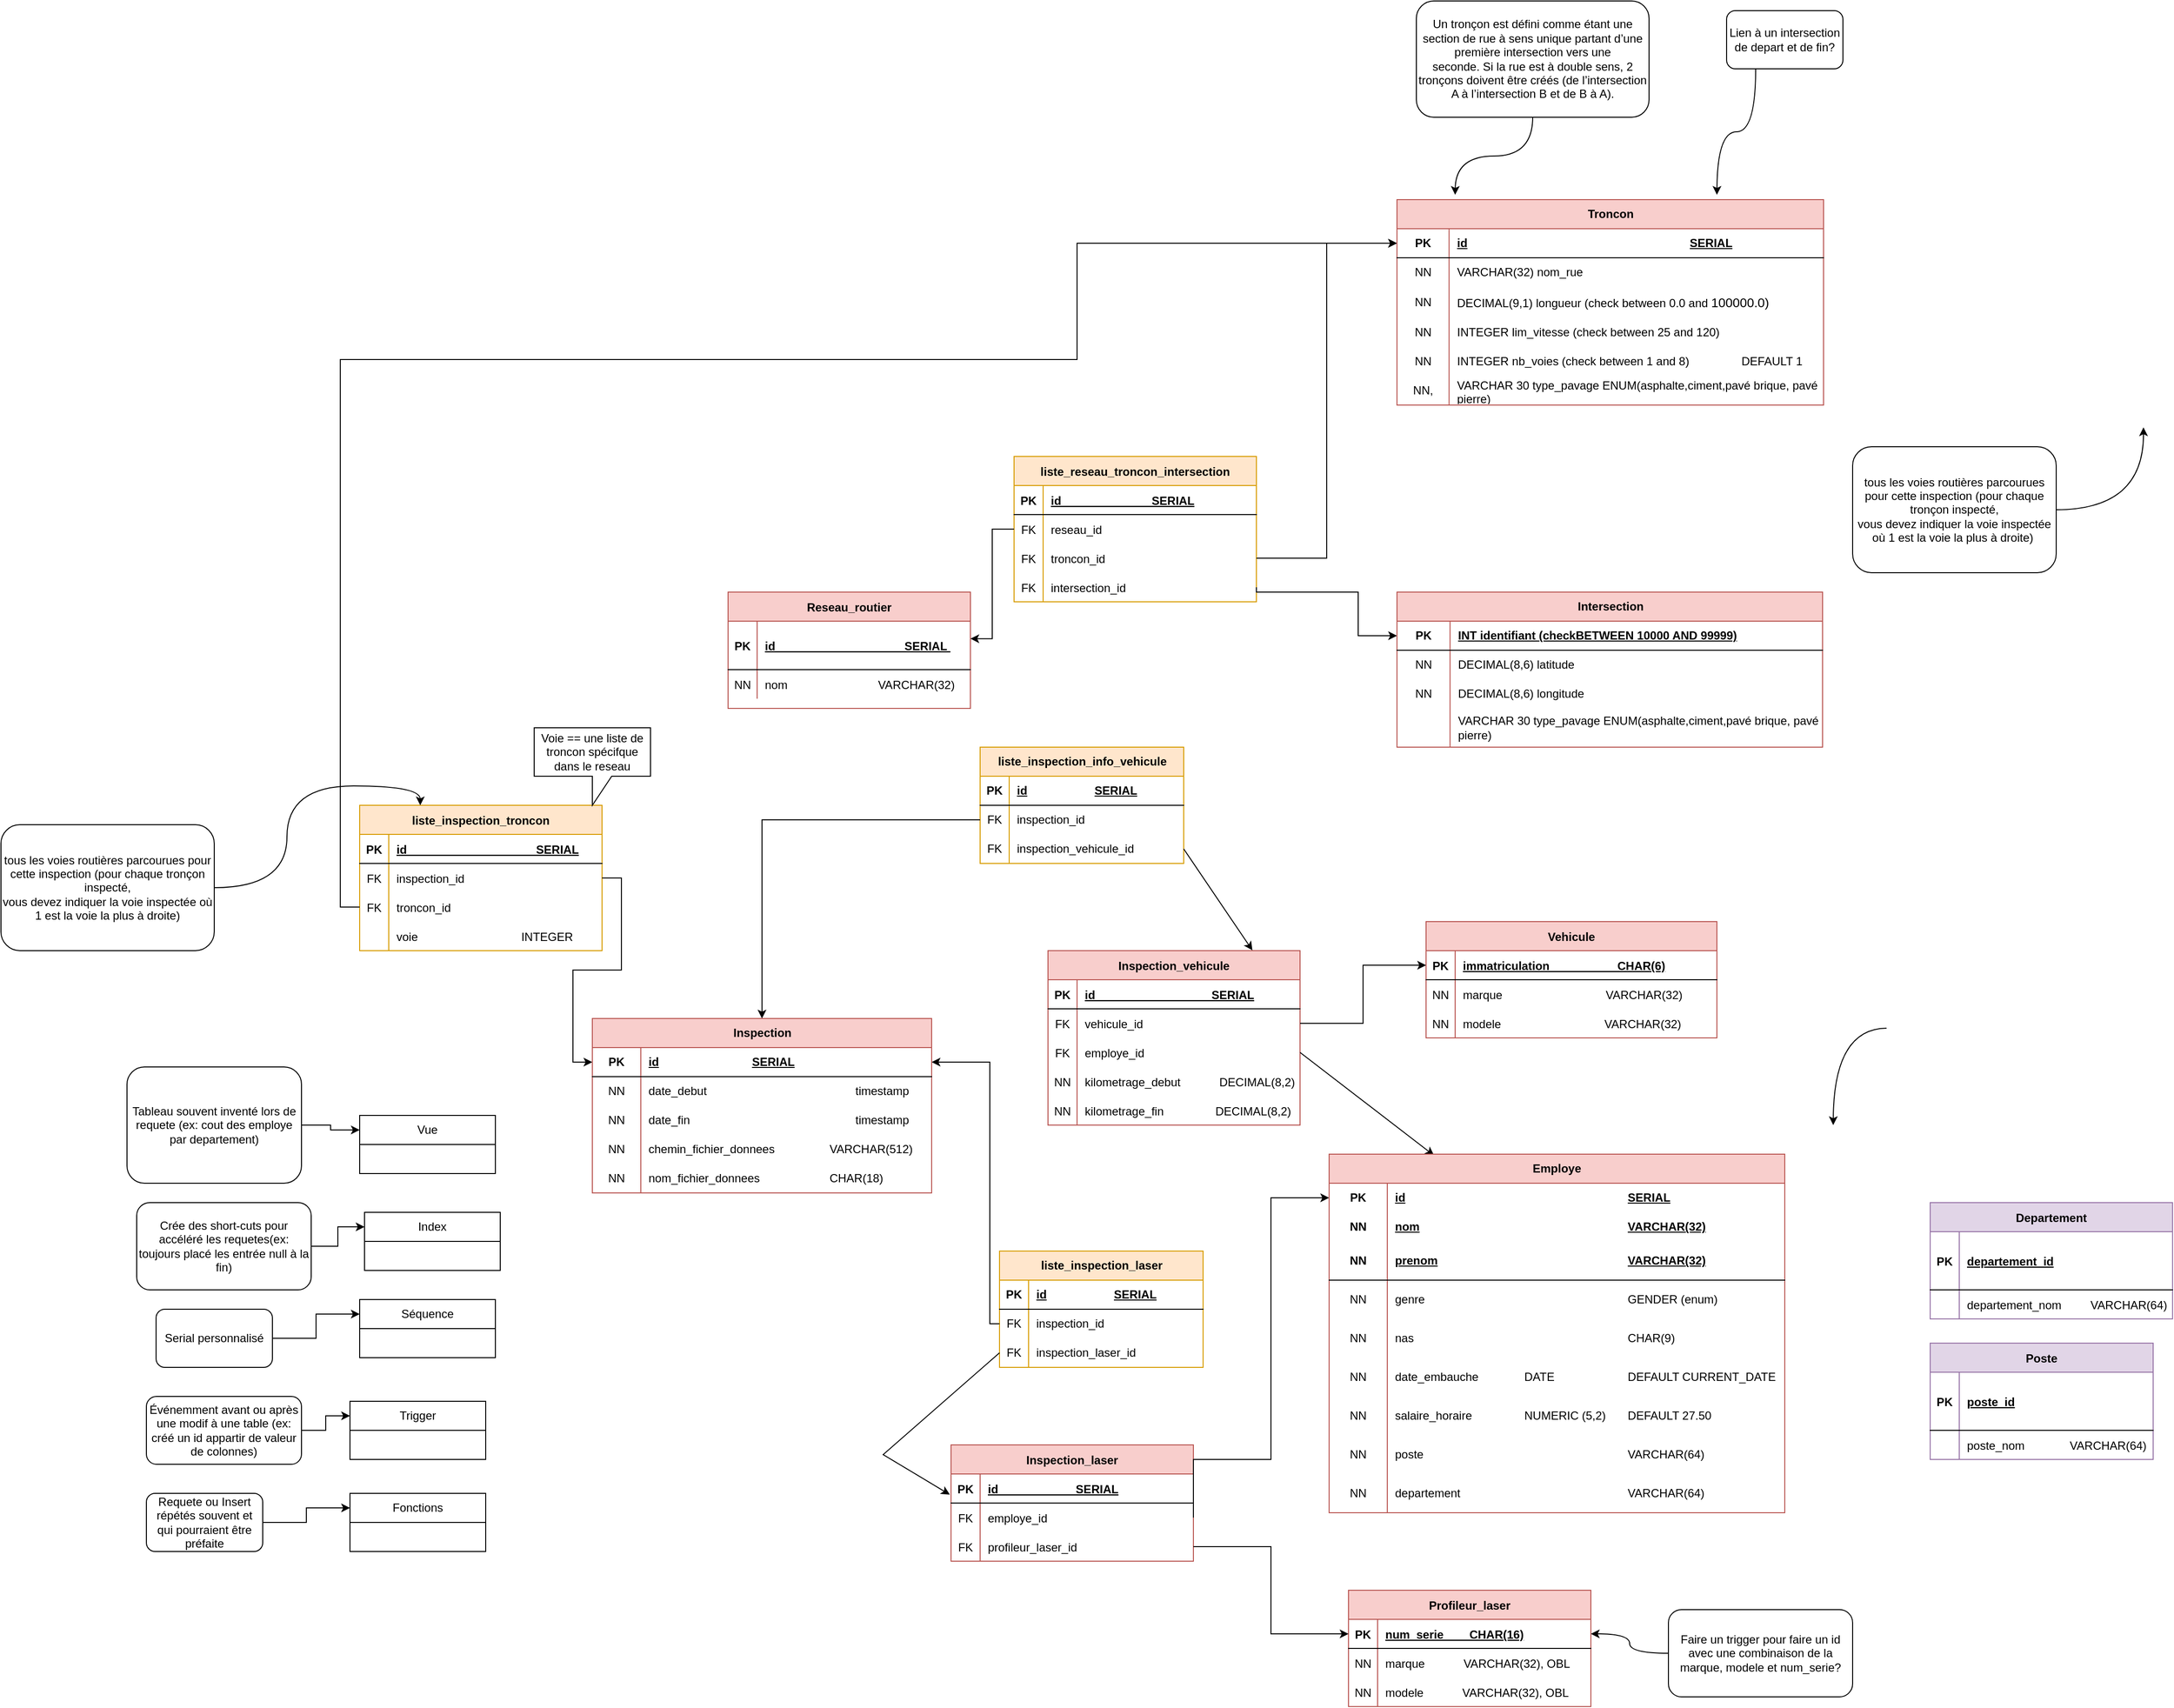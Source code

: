 <mxfile version="24.0.7" type="device">
  <diagram id="R2lEEEUBdFMjLlhIrx00" name="Page-1">
    <mxGraphModel dx="3749" dy="2237" grid="1" gridSize="10" guides="1" tooltips="1" connect="1" arrows="1" fold="1" page="1" pageScale="1" pageWidth="850" pageHeight="1100" math="0" shadow="0" extFonts="Permanent Marker^https://fonts.googleapis.com/css?family=Permanent+Marker">
      <root>
        <mxCell id="0" />
        <mxCell id="1" parent="0" />
        <mxCell id="C-vyLk0tnHw3VtMMgP7b-2" value="Vehicule" style="shape=table;startSize=30;container=1;collapsible=1;childLayout=tableLayout;fixedRows=1;rowLines=0;fontStyle=1;align=center;resizeLast=1;fillColor=#f8cecc;strokeColor=#b85450;" parent="1" vertex="1">
          <mxGeometry x="600" y="740" width="300" height="120" as="geometry">
            <mxRectangle x="600" y="740" width="90" height="30" as="alternateBounds" />
          </mxGeometry>
        </mxCell>
        <mxCell id="C-vyLk0tnHw3VtMMgP7b-3" value="" style="shape=partialRectangle;collapsible=0;dropTarget=0;pointerEvents=0;fillColor=none;points=[[0,0.5],[1,0.5]];portConstraint=eastwest;top=0;left=0;right=0;bottom=1;" parent="C-vyLk0tnHw3VtMMgP7b-2" vertex="1">
          <mxGeometry y="30" width="300" height="30" as="geometry" />
        </mxCell>
        <mxCell id="C-vyLk0tnHw3VtMMgP7b-4" value="PK" style="shape=partialRectangle;overflow=hidden;connectable=0;fillColor=none;top=0;left=0;bottom=0;right=0;fontStyle=1;" parent="C-vyLk0tnHw3VtMMgP7b-3" vertex="1">
          <mxGeometry width="30" height="30" as="geometry">
            <mxRectangle width="30" height="30" as="alternateBounds" />
          </mxGeometry>
        </mxCell>
        <mxCell id="C-vyLk0tnHw3VtMMgP7b-5" value="immatriculation                     CHAR(6)" style="shape=partialRectangle;overflow=hidden;connectable=0;fillColor=none;top=0;left=0;bottom=0;right=0;align=left;spacingLeft=6;fontStyle=5;" parent="C-vyLk0tnHw3VtMMgP7b-3" vertex="1">
          <mxGeometry x="30" width="270" height="30" as="geometry">
            <mxRectangle width="270" height="30" as="alternateBounds" />
          </mxGeometry>
        </mxCell>
        <mxCell id="C-vyLk0tnHw3VtMMgP7b-6" value="" style="shape=partialRectangle;collapsible=0;dropTarget=0;pointerEvents=0;fillColor=none;points=[[0,0.5],[1,0.5]];portConstraint=eastwest;top=0;left=0;right=0;bottom=0;" parent="C-vyLk0tnHw3VtMMgP7b-2" vertex="1">
          <mxGeometry y="60" width="300" height="30" as="geometry" />
        </mxCell>
        <mxCell id="C-vyLk0tnHw3VtMMgP7b-7" value="NN" style="shape=partialRectangle;overflow=hidden;connectable=0;fillColor=none;top=0;left=0;bottom=0;right=0;" parent="C-vyLk0tnHw3VtMMgP7b-6" vertex="1">
          <mxGeometry width="30" height="30" as="geometry">
            <mxRectangle width="30" height="30" as="alternateBounds" />
          </mxGeometry>
        </mxCell>
        <mxCell id="C-vyLk0tnHw3VtMMgP7b-8" value="marque                                VARCHAR(32)" style="shape=partialRectangle;overflow=hidden;connectable=0;fillColor=none;top=0;left=0;bottom=0;right=0;align=left;spacingLeft=6;" parent="C-vyLk0tnHw3VtMMgP7b-6" vertex="1">
          <mxGeometry x="30" width="270" height="30" as="geometry">
            <mxRectangle width="270" height="30" as="alternateBounds" />
          </mxGeometry>
        </mxCell>
        <mxCell id="C-vyLk0tnHw3VtMMgP7b-9" value="" style="shape=partialRectangle;collapsible=0;dropTarget=0;pointerEvents=0;fillColor=none;points=[[0,0.5],[1,0.5]];portConstraint=eastwest;top=0;left=0;right=0;bottom=0;" parent="C-vyLk0tnHw3VtMMgP7b-2" vertex="1">
          <mxGeometry y="90" width="300" height="30" as="geometry" />
        </mxCell>
        <mxCell id="C-vyLk0tnHw3VtMMgP7b-10" value="NN" style="shape=partialRectangle;overflow=hidden;connectable=0;fillColor=none;top=0;left=0;bottom=0;right=0;" parent="C-vyLk0tnHw3VtMMgP7b-9" vertex="1">
          <mxGeometry width="30" height="30" as="geometry">
            <mxRectangle width="30" height="30" as="alternateBounds" />
          </mxGeometry>
        </mxCell>
        <mxCell id="C-vyLk0tnHw3VtMMgP7b-11" value="modele                                VARCHAR(32)" style="shape=partialRectangle;overflow=hidden;connectable=0;fillColor=none;top=0;left=0;bottom=0;right=0;align=left;spacingLeft=6;" parent="C-vyLk0tnHw3VtMMgP7b-9" vertex="1">
          <mxGeometry x="30" width="270" height="30" as="geometry">
            <mxRectangle width="270" height="30" as="alternateBounds" />
          </mxGeometry>
        </mxCell>
        <mxCell id="C-vyLk0tnHw3VtMMgP7b-13" value="Reseau_routier" style="shape=table;startSize=30;container=1;collapsible=1;childLayout=tableLayout;fixedRows=1;rowLines=0;fontStyle=1;align=center;resizeLast=1;fillColor=#f8cecc;strokeColor=#b85450;" parent="1" vertex="1">
          <mxGeometry x="-120" y="400" width="250" height="120" as="geometry">
            <mxRectangle x="-120" y="400" width="120" height="30" as="alternateBounds" />
          </mxGeometry>
        </mxCell>
        <mxCell id="C-vyLk0tnHw3VtMMgP7b-14" value="" style="shape=partialRectangle;collapsible=0;dropTarget=0;pointerEvents=0;fillColor=none;points=[[0,0.5],[1,0.5]];portConstraint=eastwest;top=0;left=0;right=0;bottom=1;" parent="C-vyLk0tnHw3VtMMgP7b-13" vertex="1">
          <mxGeometry y="30" width="250" height="50" as="geometry" />
        </mxCell>
        <mxCell id="C-vyLk0tnHw3VtMMgP7b-15" value="PK" style="shape=partialRectangle;overflow=hidden;connectable=0;fillColor=none;top=0;left=0;bottom=0;right=0;fontStyle=1;" parent="C-vyLk0tnHw3VtMMgP7b-14" vertex="1">
          <mxGeometry width="30" height="50" as="geometry">
            <mxRectangle width="30" height="50" as="alternateBounds" />
          </mxGeometry>
        </mxCell>
        <mxCell id="C-vyLk0tnHw3VtMMgP7b-16" value="id                                        SERIAL " style="shape=partialRectangle;overflow=hidden;connectable=0;fillColor=none;top=0;left=0;bottom=0;right=0;align=left;spacingLeft=6;fontStyle=5;" parent="C-vyLk0tnHw3VtMMgP7b-14" vertex="1">
          <mxGeometry x="30" width="220" height="50" as="geometry">
            <mxRectangle width="220" height="50" as="alternateBounds" />
          </mxGeometry>
        </mxCell>
        <mxCell id="C-vyLk0tnHw3VtMMgP7b-17" value="" style="shape=partialRectangle;collapsible=0;dropTarget=0;pointerEvents=0;fillColor=none;points=[[0,0.5],[1,0.5]];portConstraint=eastwest;top=0;left=0;right=0;bottom=0;" parent="C-vyLk0tnHw3VtMMgP7b-13" vertex="1">
          <mxGeometry y="80" width="250" height="30" as="geometry" />
        </mxCell>
        <mxCell id="C-vyLk0tnHw3VtMMgP7b-18" value="NN" style="shape=partialRectangle;overflow=hidden;connectable=0;fillColor=none;top=0;left=0;bottom=0;right=0;" parent="C-vyLk0tnHw3VtMMgP7b-17" vertex="1">
          <mxGeometry width="30" height="30" as="geometry">
            <mxRectangle width="30" height="30" as="alternateBounds" />
          </mxGeometry>
        </mxCell>
        <mxCell id="C-vyLk0tnHw3VtMMgP7b-19" value="nom                            VARCHAR(32)" style="shape=partialRectangle;overflow=hidden;connectable=0;fillColor=none;top=0;left=0;bottom=0;right=0;align=left;spacingLeft=6;" parent="C-vyLk0tnHw3VtMMgP7b-17" vertex="1">
          <mxGeometry x="30" width="220" height="30" as="geometry">
            <mxRectangle width="220" height="30" as="alternateBounds" />
          </mxGeometry>
        </mxCell>
        <mxCell id="C-vyLk0tnHw3VtMMgP7b-23" value="Profileur_laser" style="shape=table;startSize=30;container=1;collapsible=1;childLayout=tableLayout;fixedRows=1;rowLines=0;fontStyle=1;align=center;resizeLast=1;fillColor=#f8cecc;strokeColor=#b85450;" parent="1" vertex="1">
          <mxGeometry x="520" y="1430" width="250" height="120" as="geometry" />
        </mxCell>
        <mxCell id="C-vyLk0tnHw3VtMMgP7b-24" value="" style="shape=partialRectangle;collapsible=0;dropTarget=0;pointerEvents=0;fillColor=none;points=[[0,0.5],[1,0.5]];portConstraint=eastwest;top=0;left=0;right=0;bottom=1;" parent="C-vyLk0tnHw3VtMMgP7b-23" vertex="1">
          <mxGeometry y="30" width="250" height="30" as="geometry" />
        </mxCell>
        <mxCell id="C-vyLk0tnHw3VtMMgP7b-25" value="PK" style="shape=partialRectangle;overflow=hidden;connectable=0;fillColor=none;top=0;left=0;bottom=0;right=0;fontStyle=1;" parent="C-vyLk0tnHw3VtMMgP7b-24" vertex="1">
          <mxGeometry width="30" height="30" as="geometry">
            <mxRectangle width="30" height="30" as="alternateBounds" />
          </mxGeometry>
        </mxCell>
        <mxCell id="C-vyLk0tnHw3VtMMgP7b-26" value="num_serie        CHAR(16)" style="shape=partialRectangle;overflow=hidden;connectable=0;fillColor=none;top=0;left=0;bottom=0;right=0;align=left;spacingLeft=6;fontStyle=5;" parent="C-vyLk0tnHw3VtMMgP7b-24" vertex="1">
          <mxGeometry x="30" width="220" height="30" as="geometry">
            <mxRectangle width="220" height="30" as="alternateBounds" />
          </mxGeometry>
        </mxCell>
        <mxCell id="C-vyLk0tnHw3VtMMgP7b-27" value="" style="shape=partialRectangle;collapsible=0;dropTarget=0;pointerEvents=0;fillColor=none;points=[[0,0.5],[1,0.5]];portConstraint=eastwest;top=0;left=0;right=0;bottom=0;" parent="C-vyLk0tnHw3VtMMgP7b-23" vertex="1">
          <mxGeometry y="60" width="250" height="30" as="geometry" />
        </mxCell>
        <mxCell id="C-vyLk0tnHw3VtMMgP7b-28" value="NN" style="shape=partialRectangle;overflow=hidden;connectable=0;fillColor=none;top=0;left=0;bottom=0;right=0;" parent="C-vyLk0tnHw3VtMMgP7b-27" vertex="1">
          <mxGeometry width="30" height="30" as="geometry">
            <mxRectangle width="30" height="30" as="alternateBounds" />
          </mxGeometry>
        </mxCell>
        <mxCell id="C-vyLk0tnHw3VtMMgP7b-29" value="marque            VARCHAR(32), OBL" style="shape=partialRectangle;overflow=hidden;connectable=0;fillColor=none;top=0;left=0;bottom=0;right=0;align=left;spacingLeft=6;" parent="C-vyLk0tnHw3VtMMgP7b-27" vertex="1">
          <mxGeometry x="30" width="220" height="30" as="geometry">
            <mxRectangle width="220" height="30" as="alternateBounds" />
          </mxGeometry>
        </mxCell>
        <mxCell id="Cfk49-MD2ZqIIwPq4QvF-4" style="shape=partialRectangle;collapsible=0;dropTarget=0;pointerEvents=0;fillColor=none;points=[[0,0.5],[1,0.5]];portConstraint=eastwest;top=0;left=0;right=0;bottom=0;" parent="C-vyLk0tnHw3VtMMgP7b-23" vertex="1">
          <mxGeometry y="90" width="250" height="30" as="geometry" />
        </mxCell>
        <mxCell id="Cfk49-MD2ZqIIwPq4QvF-5" value="NN" style="shape=partialRectangle;overflow=hidden;connectable=0;fillColor=none;top=0;left=0;bottom=0;right=0;" parent="Cfk49-MD2ZqIIwPq4QvF-4" vertex="1">
          <mxGeometry width="30" height="30" as="geometry">
            <mxRectangle width="30" height="30" as="alternateBounds" />
          </mxGeometry>
        </mxCell>
        <mxCell id="Cfk49-MD2ZqIIwPq4QvF-6" value="modele            VARCHAR(32), OBL" style="shape=partialRectangle;overflow=hidden;connectable=0;fillColor=none;top=0;left=0;bottom=0;right=0;align=left;spacingLeft=6;" parent="Cfk49-MD2ZqIIwPq4QvF-4" vertex="1">
          <mxGeometry x="30" width="220" height="30" as="geometry">
            <mxRectangle width="220" height="30" as="alternateBounds" />
          </mxGeometry>
        </mxCell>
        <mxCell id="Cfk49-MD2ZqIIwPq4QvF-22" value="liste_reseau_troncon_intersection" style="shape=table;startSize=30;container=1;collapsible=1;childLayout=tableLayout;fixedRows=1;rowLines=0;fontStyle=1;align=center;resizeLast=1;fillColor=#ffe6cc;strokeColor=#d79b00;" parent="1" vertex="1">
          <mxGeometry x="175" y="260" width="250" height="150" as="geometry">
            <mxRectangle x="175" y="260" width="220" height="30" as="alternateBounds" />
          </mxGeometry>
        </mxCell>
        <mxCell id="Cfk49-MD2ZqIIwPq4QvF-23" value="" style="shape=partialRectangle;collapsible=0;dropTarget=0;pointerEvents=0;fillColor=none;points=[[0,0.5],[1,0.5]];portConstraint=eastwest;top=0;left=0;right=0;bottom=1;" parent="Cfk49-MD2ZqIIwPq4QvF-22" vertex="1">
          <mxGeometry y="30" width="250" height="30" as="geometry" />
        </mxCell>
        <mxCell id="Cfk49-MD2ZqIIwPq4QvF-24" value="PK" style="shape=partialRectangle;overflow=hidden;connectable=0;fillColor=none;top=0;left=0;bottom=0;right=0;fontStyle=1;" parent="Cfk49-MD2ZqIIwPq4QvF-23" vertex="1">
          <mxGeometry width="30" height="30" as="geometry">
            <mxRectangle width="30" height="30" as="alternateBounds" />
          </mxGeometry>
        </mxCell>
        <mxCell id="Cfk49-MD2ZqIIwPq4QvF-25" value="id                            SERIAL" style="shape=partialRectangle;overflow=hidden;connectable=0;fillColor=none;top=0;left=0;bottom=0;right=0;align=left;spacingLeft=6;fontStyle=5;" parent="Cfk49-MD2ZqIIwPq4QvF-23" vertex="1">
          <mxGeometry x="30" width="220" height="30" as="geometry">
            <mxRectangle width="220" height="30" as="alternateBounds" />
          </mxGeometry>
        </mxCell>
        <mxCell id="Cfk49-MD2ZqIIwPq4QvF-26" value="" style="shape=partialRectangle;collapsible=0;dropTarget=0;pointerEvents=0;fillColor=none;points=[[0,0.5],[1,0.5]];portConstraint=eastwest;top=0;left=0;right=0;bottom=0;" parent="Cfk49-MD2ZqIIwPq4QvF-22" vertex="1">
          <mxGeometry y="60" width="250" height="30" as="geometry" />
        </mxCell>
        <mxCell id="Cfk49-MD2ZqIIwPq4QvF-27" value="FK" style="shape=partialRectangle;overflow=hidden;connectable=0;fillColor=none;top=0;left=0;bottom=0;right=0;" parent="Cfk49-MD2ZqIIwPq4QvF-26" vertex="1">
          <mxGeometry width="30" height="30" as="geometry">
            <mxRectangle width="30" height="30" as="alternateBounds" />
          </mxGeometry>
        </mxCell>
        <mxCell id="Cfk49-MD2ZqIIwPq4QvF-28" value="reseau_id" style="shape=partialRectangle;overflow=hidden;connectable=0;fillColor=none;top=0;left=0;bottom=0;right=0;align=left;spacingLeft=6;" parent="Cfk49-MD2ZqIIwPq4QvF-26" vertex="1">
          <mxGeometry x="30" width="220" height="30" as="geometry">
            <mxRectangle width="220" height="30" as="alternateBounds" />
          </mxGeometry>
        </mxCell>
        <mxCell id="Cfk49-MD2ZqIIwPq4QvF-29" value="" style="shape=partialRectangle;collapsible=0;dropTarget=0;pointerEvents=0;fillColor=none;points=[[0,0.5],[1,0.5]];portConstraint=eastwest;top=0;left=0;right=0;bottom=0;" parent="Cfk49-MD2ZqIIwPq4QvF-22" vertex="1">
          <mxGeometry y="90" width="250" height="30" as="geometry" />
        </mxCell>
        <mxCell id="Cfk49-MD2ZqIIwPq4QvF-30" value="FK" style="shape=partialRectangle;overflow=hidden;connectable=0;fillColor=none;top=0;left=0;bottom=0;right=0;" parent="Cfk49-MD2ZqIIwPq4QvF-29" vertex="1">
          <mxGeometry width="30" height="30" as="geometry">
            <mxRectangle width="30" height="30" as="alternateBounds" />
          </mxGeometry>
        </mxCell>
        <mxCell id="Cfk49-MD2ZqIIwPq4QvF-31" value="troncon_id" style="shape=partialRectangle;overflow=hidden;connectable=0;fillColor=none;top=0;left=0;bottom=0;right=0;align=left;spacingLeft=6;" parent="Cfk49-MD2ZqIIwPq4QvF-29" vertex="1">
          <mxGeometry x="30" width="220" height="30" as="geometry">
            <mxRectangle width="220" height="30" as="alternateBounds" />
          </mxGeometry>
        </mxCell>
        <mxCell id="HNpGyz6ydOrOyHHForkR-76" style="shape=partialRectangle;collapsible=0;dropTarget=0;pointerEvents=0;fillColor=none;points=[[0,0.5],[1,0.5]];portConstraint=eastwest;top=0;left=0;right=0;bottom=0;" parent="Cfk49-MD2ZqIIwPq4QvF-22" vertex="1">
          <mxGeometry y="120" width="250" height="30" as="geometry" />
        </mxCell>
        <mxCell id="HNpGyz6ydOrOyHHForkR-77" value="FK" style="shape=partialRectangle;overflow=hidden;connectable=0;fillColor=none;top=0;left=0;bottom=0;right=0;" parent="HNpGyz6ydOrOyHHForkR-76" vertex="1">
          <mxGeometry width="30" height="30" as="geometry">
            <mxRectangle width="30" height="30" as="alternateBounds" />
          </mxGeometry>
        </mxCell>
        <mxCell id="HNpGyz6ydOrOyHHForkR-78" value="intersection_id" style="shape=partialRectangle;overflow=hidden;connectable=0;fillColor=none;top=0;left=0;bottom=0;right=0;align=left;spacingLeft=6;" parent="HNpGyz6ydOrOyHHForkR-76" vertex="1">
          <mxGeometry x="30" width="220" height="30" as="geometry">
            <mxRectangle width="220" height="30" as="alternateBounds" />
          </mxGeometry>
        </mxCell>
        <mxCell id="Cfk49-MD2ZqIIwPq4QvF-53" style="edgeStyle=orthogonalEdgeStyle;rounded=0;orthogonalLoop=1;jettySize=auto;html=1;exitX=1;exitY=0.5;exitDx=0;exitDy=0;entryX=0;entryY=0.5;entryDx=0;entryDy=0;" parent="1" source="Cfk49-MD2ZqIIwPq4QvF-29" target="HNpGyz6ydOrOyHHForkR-45" edge="1">
          <mxGeometry relative="1" as="geometry">
            <mxPoint x="599.46" y="289.14" as="targetPoint" />
          </mxGeometry>
        </mxCell>
        <mxCell id="Cfk49-MD2ZqIIwPq4QvF-55" style="edgeStyle=orthogonalEdgeStyle;rounded=0;orthogonalLoop=1;jettySize=auto;html=1;exitX=1;exitY=0.5;exitDx=0;exitDy=0;entryX=0;entryY=0.5;entryDx=0;entryDy=0;" parent="1" source="HNpGyz6ydOrOyHHForkR-76" target="HNpGyz6ydOrOyHHForkR-64" edge="1">
          <mxGeometry relative="1" as="geometry">
            <mxPoint x="500" y="615" as="sourcePoint" />
            <mxPoint x="600" y="575" as="targetPoint" />
            <Array as="points">
              <mxPoint x="425" y="400" />
              <mxPoint x="530" y="400" />
              <mxPoint x="530" y="445" />
            </Array>
          </mxGeometry>
        </mxCell>
        <mxCell id="Cfk49-MD2ZqIIwPq4QvF-66" value="Inspection_vehicule" style="shape=table;startSize=30;container=1;collapsible=1;childLayout=tableLayout;fixedRows=1;rowLines=0;fontStyle=1;align=center;resizeLast=1;fillColor=#f8cecc;strokeColor=#b85450;" parent="1" vertex="1">
          <mxGeometry x="210" y="770" width="260" height="180" as="geometry">
            <mxRectangle x="210" y="770" width="150" height="30" as="alternateBounds" />
          </mxGeometry>
        </mxCell>
        <mxCell id="Cfk49-MD2ZqIIwPq4QvF-67" value="" style="shape=partialRectangle;collapsible=0;dropTarget=0;pointerEvents=0;fillColor=none;points=[[0,0.5],[1,0.5]];portConstraint=eastwest;top=0;left=0;right=0;bottom=1;" parent="Cfk49-MD2ZqIIwPq4QvF-66" vertex="1">
          <mxGeometry y="30" width="260" height="30" as="geometry" />
        </mxCell>
        <mxCell id="Cfk49-MD2ZqIIwPq4QvF-68" value="PK" style="shape=partialRectangle;overflow=hidden;connectable=0;fillColor=none;top=0;left=0;bottom=0;right=0;fontStyle=1;" parent="Cfk49-MD2ZqIIwPq4QvF-67" vertex="1">
          <mxGeometry width="30" height="30" as="geometry">
            <mxRectangle width="30" height="30" as="alternateBounds" />
          </mxGeometry>
        </mxCell>
        <mxCell id="Cfk49-MD2ZqIIwPq4QvF-69" value="id                                    SERIAL" style="shape=partialRectangle;overflow=hidden;connectable=0;fillColor=none;top=0;left=0;bottom=0;right=0;align=left;spacingLeft=6;fontStyle=5;" parent="Cfk49-MD2ZqIIwPq4QvF-67" vertex="1">
          <mxGeometry x="30" width="230" height="30" as="geometry">
            <mxRectangle width="230" height="30" as="alternateBounds" />
          </mxGeometry>
        </mxCell>
        <mxCell id="Cfk49-MD2ZqIIwPq4QvF-73" value="" style="shape=partialRectangle;collapsible=0;dropTarget=0;pointerEvents=0;fillColor=none;points=[[0,0.5],[1,0.5]];portConstraint=eastwest;top=0;left=0;right=0;bottom=0;" parent="Cfk49-MD2ZqIIwPq4QvF-66" vertex="1">
          <mxGeometry y="60" width="260" height="30" as="geometry" />
        </mxCell>
        <mxCell id="Cfk49-MD2ZqIIwPq4QvF-74" value="FK" style="shape=partialRectangle;overflow=hidden;connectable=0;fillColor=none;top=0;left=0;bottom=0;right=0;" parent="Cfk49-MD2ZqIIwPq4QvF-73" vertex="1">
          <mxGeometry width="30" height="30" as="geometry">
            <mxRectangle width="30" height="30" as="alternateBounds" />
          </mxGeometry>
        </mxCell>
        <mxCell id="Cfk49-MD2ZqIIwPq4QvF-75" value="vehicule_id" style="shape=partialRectangle;overflow=hidden;connectable=0;fillColor=none;top=0;left=0;bottom=0;right=0;align=left;spacingLeft=6;" parent="Cfk49-MD2ZqIIwPq4QvF-73" vertex="1">
          <mxGeometry x="30" width="230" height="30" as="geometry">
            <mxRectangle width="230" height="30" as="alternateBounds" />
          </mxGeometry>
        </mxCell>
        <mxCell id="Cfk49-MD2ZqIIwPq4QvF-100" style="shape=partialRectangle;collapsible=0;dropTarget=0;pointerEvents=0;fillColor=none;points=[[0,0.5],[1,0.5]];portConstraint=eastwest;top=0;left=0;right=0;bottom=0;" parent="Cfk49-MD2ZqIIwPq4QvF-66" vertex="1">
          <mxGeometry y="90" width="260" height="30" as="geometry" />
        </mxCell>
        <mxCell id="Cfk49-MD2ZqIIwPq4QvF-101" value="FK" style="shape=partialRectangle;overflow=hidden;connectable=0;fillColor=none;top=0;left=0;bottom=0;right=0;" parent="Cfk49-MD2ZqIIwPq4QvF-100" vertex="1">
          <mxGeometry width="30" height="30" as="geometry">
            <mxRectangle width="30" height="30" as="alternateBounds" />
          </mxGeometry>
        </mxCell>
        <mxCell id="Cfk49-MD2ZqIIwPq4QvF-102" value="employe_id" style="shape=partialRectangle;overflow=hidden;connectable=0;fillColor=none;top=0;left=0;bottom=0;right=0;align=left;spacingLeft=6;" parent="Cfk49-MD2ZqIIwPq4QvF-100" vertex="1">
          <mxGeometry x="30" width="230" height="30" as="geometry">
            <mxRectangle width="230" height="30" as="alternateBounds" />
          </mxGeometry>
        </mxCell>
        <mxCell id="HNpGyz6ydOrOyHHForkR-92" style="shape=partialRectangle;collapsible=0;dropTarget=0;pointerEvents=0;fillColor=none;points=[[0,0.5],[1,0.5]];portConstraint=eastwest;top=0;left=0;right=0;bottom=0;" parent="Cfk49-MD2ZqIIwPq4QvF-66" vertex="1">
          <mxGeometry y="120" width="260" height="30" as="geometry" />
        </mxCell>
        <mxCell id="HNpGyz6ydOrOyHHForkR-93" value="NN" style="shape=partialRectangle;overflow=hidden;connectable=0;fillColor=none;top=0;left=0;bottom=0;right=0;" parent="HNpGyz6ydOrOyHHForkR-92" vertex="1">
          <mxGeometry width="30" height="30" as="geometry">
            <mxRectangle width="30" height="30" as="alternateBounds" />
          </mxGeometry>
        </mxCell>
        <mxCell id="HNpGyz6ydOrOyHHForkR-94" value="kilometrage_debut            DECIMAL(8,2)" style="shape=partialRectangle;overflow=hidden;connectable=0;fillColor=none;top=0;left=0;bottom=0;right=0;align=left;spacingLeft=6;" parent="HNpGyz6ydOrOyHHForkR-92" vertex="1">
          <mxGeometry x="30" width="230" height="30" as="geometry">
            <mxRectangle width="230" height="30" as="alternateBounds" />
          </mxGeometry>
        </mxCell>
        <mxCell id="HNpGyz6ydOrOyHHForkR-95" style="shape=partialRectangle;collapsible=0;dropTarget=0;pointerEvents=0;fillColor=none;points=[[0,0.5],[1,0.5]];portConstraint=eastwest;top=0;left=0;right=0;bottom=0;" parent="Cfk49-MD2ZqIIwPq4QvF-66" vertex="1">
          <mxGeometry y="150" width="260" height="30" as="geometry" />
        </mxCell>
        <mxCell id="HNpGyz6ydOrOyHHForkR-96" value="NN" style="shape=partialRectangle;overflow=hidden;connectable=0;fillColor=none;top=0;left=0;bottom=0;right=0;" parent="HNpGyz6ydOrOyHHForkR-95" vertex="1">
          <mxGeometry width="30" height="30" as="geometry">
            <mxRectangle width="30" height="30" as="alternateBounds" />
          </mxGeometry>
        </mxCell>
        <mxCell id="HNpGyz6ydOrOyHHForkR-97" value="kilometrage_fin                DECIMAL(8,2)" style="shape=partialRectangle;overflow=hidden;connectable=0;fillColor=none;top=0;left=0;bottom=0;right=0;align=left;spacingLeft=6;" parent="HNpGyz6ydOrOyHHForkR-95" vertex="1">
          <mxGeometry x="30" width="230" height="30" as="geometry">
            <mxRectangle width="230" height="30" as="alternateBounds" />
          </mxGeometry>
        </mxCell>
        <mxCell id="Cfk49-MD2ZqIIwPq4QvF-87" style="edgeStyle=orthogonalEdgeStyle;rounded=0;orthogonalLoop=1;jettySize=auto;html=1;exitX=1;exitY=0.5;exitDx=0;exitDy=0;entryX=0;entryY=0.5;entryDx=0;entryDy=0;" parent="1" source="Cfk49-MD2ZqIIwPq4QvF-73" target="C-vyLk0tnHw3VtMMgP7b-3" edge="1">
          <mxGeometry relative="1" as="geometry" />
        </mxCell>
        <mxCell id="Cfk49-MD2ZqIIwPq4QvF-88" value="Inspection_laser" style="shape=table;startSize=30;container=1;collapsible=1;childLayout=tableLayout;fixedRows=1;rowLines=0;fontStyle=1;align=center;resizeLast=1;fillColor=#f8cecc;strokeColor=#b85450;" parent="1" vertex="1">
          <mxGeometry x="110" y="1280" width="250" height="120" as="geometry" />
        </mxCell>
        <mxCell id="Cfk49-MD2ZqIIwPq4QvF-89" value="" style="shape=partialRectangle;collapsible=0;dropTarget=0;pointerEvents=0;fillColor=none;points=[[0,0.5],[1,0.5]];portConstraint=eastwest;top=0;left=0;right=0;bottom=1;" parent="Cfk49-MD2ZqIIwPq4QvF-88" vertex="1">
          <mxGeometry y="30" width="250" height="30" as="geometry" />
        </mxCell>
        <mxCell id="Cfk49-MD2ZqIIwPq4QvF-90" value="PK" style="shape=partialRectangle;overflow=hidden;connectable=0;fillColor=none;top=0;left=0;bottom=0;right=0;fontStyle=1;" parent="Cfk49-MD2ZqIIwPq4QvF-89" vertex="1">
          <mxGeometry width="30" height="30" as="geometry">
            <mxRectangle width="30" height="30" as="alternateBounds" />
          </mxGeometry>
        </mxCell>
        <mxCell id="Cfk49-MD2ZqIIwPq4QvF-91" value="id                        SERIAL" style="shape=partialRectangle;overflow=hidden;connectable=0;fillColor=none;top=0;left=0;bottom=0;right=0;align=left;spacingLeft=6;fontStyle=5;" parent="Cfk49-MD2ZqIIwPq4QvF-89" vertex="1">
          <mxGeometry x="30" width="220" height="30" as="geometry">
            <mxRectangle width="220" height="30" as="alternateBounds" />
          </mxGeometry>
        </mxCell>
        <mxCell id="Cfk49-MD2ZqIIwPq4QvF-95" value="" style="shape=partialRectangle;collapsible=0;dropTarget=0;pointerEvents=0;fillColor=none;points=[[0,0.5],[1,0.5]];portConstraint=eastwest;top=0;left=0;right=0;bottom=0;" parent="Cfk49-MD2ZqIIwPq4QvF-88" vertex="1">
          <mxGeometry y="60" width="250" height="30" as="geometry" />
        </mxCell>
        <mxCell id="Cfk49-MD2ZqIIwPq4QvF-96" value="FK" style="shape=partialRectangle;overflow=hidden;connectable=0;fillColor=none;top=0;left=0;bottom=0;right=0;" parent="Cfk49-MD2ZqIIwPq4QvF-95" vertex="1">
          <mxGeometry width="30" height="30" as="geometry">
            <mxRectangle width="30" height="30" as="alternateBounds" />
          </mxGeometry>
        </mxCell>
        <mxCell id="Cfk49-MD2ZqIIwPq4QvF-97" value="employe_id" style="shape=partialRectangle;overflow=hidden;connectable=0;fillColor=none;top=0;left=0;bottom=0;right=0;align=left;spacingLeft=6;" parent="Cfk49-MD2ZqIIwPq4QvF-95" vertex="1">
          <mxGeometry x="30" width="220" height="30" as="geometry">
            <mxRectangle width="220" height="30" as="alternateBounds" />
          </mxGeometry>
        </mxCell>
        <mxCell id="Cfk49-MD2ZqIIwPq4QvF-104" style="shape=partialRectangle;collapsible=0;dropTarget=0;pointerEvents=0;fillColor=none;points=[[0,0.5],[1,0.5]];portConstraint=eastwest;top=0;left=0;right=0;bottom=0;" parent="Cfk49-MD2ZqIIwPq4QvF-88" vertex="1">
          <mxGeometry y="90" width="250" height="30" as="geometry" />
        </mxCell>
        <mxCell id="Cfk49-MD2ZqIIwPq4QvF-105" value="FK" style="shape=partialRectangle;overflow=hidden;connectable=0;fillColor=none;top=0;left=0;bottom=0;right=0;" parent="Cfk49-MD2ZqIIwPq4QvF-104" vertex="1">
          <mxGeometry width="30" height="30" as="geometry">
            <mxRectangle width="30" height="30" as="alternateBounds" />
          </mxGeometry>
        </mxCell>
        <mxCell id="Cfk49-MD2ZqIIwPq4QvF-106" value="profileur_laser_id" style="shape=partialRectangle;overflow=hidden;connectable=0;fillColor=none;top=0;left=0;bottom=0;right=0;align=left;spacingLeft=6;" parent="Cfk49-MD2ZqIIwPq4QvF-104" vertex="1">
          <mxGeometry x="30" width="220" height="30" as="geometry">
            <mxRectangle width="220" height="30" as="alternateBounds" />
          </mxGeometry>
        </mxCell>
        <mxCell id="Cfk49-MD2ZqIIwPq4QvF-103" style="rounded=0;orthogonalLoop=1;jettySize=auto;html=1;exitX=1;exitY=0.5;exitDx=0;exitDy=0;entryX=-0.007;entryY=0.189;entryDx=0;entryDy=0;entryPerimeter=0;" parent="1" source="Cfk49-MD2ZqIIwPq4QvF-100" edge="1">
          <mxGeometry relative="1" as="geometry">
            <mxPoint x="608.25" y="981.34" as="targetPoint" />
          </mxGeometry>
        </mxCell>
        <mxCell id="Cfk49-MD2ZqIIwPq4QvF-107" style="edgeStyle=orthogonalEdgeStyle;rounded=0;orthogonalLoop=1;jettySize=auto;html=1;exitX=1;exitY=0.5;exitDx=0;exitDy=0;entryX=0;entryY=0.5;entryDx=0;entryDy=0;" parent="1" source="Cfk49-MD2ZqIIwPq4QvF-95" target="HNpGyz6ydOrOyHHForkR-13" edge="1">
          <mxGeometry relative="1" as="geometry">
            <mxPoint x="606.75" y="1010.5" as="targetPoint" />
            <Array as="points">
              <mxPoint x="360" y="1295" />
              <mxPoint x="440" y="1295" />
              <mxPoint x="440" y="1025" />
            </Array>
          </mxGeometry>
        </mxCell>
        <mxCell id="Cfk49-MD2ZqIIwPq4QvF-108" style="edgeStyle=orthogonalEdgeStyle;rounded=0;orthogonalLoop=1;jettySize=auto;html=1;exitX=1;exitY=0.5;exitDx=0;exitDy=0;entryX=0;entryY=0.5;entryDx=0;entryDy=0;" parent="1" source="Cfk49-MD2ZqIIwPq4QvF-104" target="C-vyLk0tnHw3VtMMgP7b-24" edge="1">
          <mxGeometry relative="1" as="geometry" />
        </mxCell>
        <mxCell id="Cfk49-MD2ZqIIwPq4QvF-121" style="edgeStyle=orthogonalEdgeStyle;rounded=0;orthogonalLoop=1;jettySize=auto;html=1;exitX=0;exitY=0.5;exitDx=0;exitDy=0;entryX=1;entryY=0.361;entryDx=0;entryDy=0;entryPerimeter=0;" parent="1" source="Cfk49-MD2ZqIIwPq4QvF-26" target="C-vyLk0tnHw3VtMMgP7b-14" edge="1">
          <mxGeometry relative="1" as="geometry" />
        </mxCell>
        <mxCell id="Cfk49-MD2ZqIIwPq4QvF-144" value="liste_inspection_troncon" style="shape=table;startSize=30;container=1;collapsible=1;childLayout=tableLayout;fixedRows=1;rowLines=0;fontStyle=1;align=center;resizeLast=1;fillColor=#ffe6cc;strokeColor=#d79b00;" parent="1" vertex="1">
          <mxGeometry x="-500" y="620" width="250" height="150" as="geometry">
            <mxRectangle x="-500" y="620" width="170" height="30" as="alternateBounds" />
          </mxGeometry>
        </mxCell>
        <mxCell id="Cfk49-MD2ZqIIwPq4QvF-145" value="" style="shape=partialRectangle;collapsible=0;dropTarget=0;pointerEvents=0;fillColor=none;points=[[0,0.5],[1,0.5]];portConstraint=eastwest;top=0;left=0;right=0;bottom=1;" parent="Cfk49-MD2ZqIIwPq4QvF-144" vertex="1">
          <mxGeometry y="30" width="250" height="30" as="geometry" />
        </mxCell>
        <mxCell id="Cfk49-MD2ZqIIwPq4QvF-146" value="PK" style="shape=partialRectangle;overflow=hidden;connectable=0;fillColor=none;top=0;left=0;bottom=0;right=0;fontStyle=1;" parent="Cfk49-MD2ZqIIwPq4QvF-145" vertex="1">
          <mxGeometry width="30" height="30" as="geometry">
            <mxRectangle width="30" height="30" as="alternateBounds" />
          </mxGeometry>
        </mxCell>
        <mxCell id="Cfk49-MD2ZqIIwPq4QvF-147" value="id                                        SERIAL" style="shape=partialRectangle;overflow=hidden;connectable=0;fillColor=none;top=0;left=0;bottom=0;right=0;align=left;spacingLeft=6;fontStyle=5;" parent="Cfk49-MD2ZqIIwPq4QvF-145" vertex="1">
          <mxGeometry x="30" width="220" height="30" as="geometry">
            <mxRectangle width="220" height="30" as="alternateBounds" />
          </mxGeometry>
        </mxCell>
        <mxCell id="Cfk49-MD2ZqIIwPq4QvF-148" value="" style="shape=partialRectangle;collapsible=0;dropTarget=0;pointerEvents=0;fillColor=none;points=[[0,0.5],[1,0.5]];portConstraint=eastwest;top=0;left=0;right=0;bottom=0;" parent="Cfk49-MD2ZqIIwPq4QvF-144" vertex="1">
          <mxGeometry y="60" width="250" height="30" as="geometry" />
        </mxCell>
        <mxCell id="Cfk49-MD2ZqIIwPq4QvF-149" value="FK" style="shape=partialRectangle;overflow=hidden;connectable=0;fillColor=none;top=0;left=0;bottom=0;right=0;" parent="Cfk49-MD2ZqIIwPq4QvF-148" vertex="1">
          <mxGeometry width="30" height="30" as="geometry">
            <mxRectangle width="30" height="30" as="alternateBounds" />
          </mxGeometry>
        </mxCell>
        <mxCell id="Cfk49-MD2ZqIIwPq4QvF-150" value="inspection_id" style="shape=partialRectangle;overflow=hidden;connectable=0;fillColor=none;top=0;left=0;bottom=0;right=0;align=left;spacingLeft=6;" parent="Cfk49-MD2ZqIIwPq4QvF-148" vertex="1">
          <mxGeometry x="30" width="220" height="30" as="geometry">
            <mxRectangle width="220" height="30" as="alternateBounds" />
          </mxGeometry>
        </mxCell>
        <mxCell id="Cfk49-MD2ZqIIwPq4QvF-151" value="" style="shape=partialRectangle;collapsible=0;dropTarget=0;pointerEvents=0;fillColor=none;points=[[0,0.5],[1,0.5]];portConstraint=eastwest;top=0;left=0;right=0;bottom=0;" parent="Cfk49-MD2ZqIIwPq4QvF-144" vertex="1">
          <mxGeometry y="90" width="250" height="30" as="geometry" />
        </mxCell>
        <mxCell id="Cfk49-MD2ZqIIwPq4QvF-152" value="FK" style="shape=partialRectangle;overflow=hidden;connectable=0;fillColor=none;top=0;left=0;bottom=0;right=0;" parent="Cfk49-MD2ZqIIwPq4QvF-151" vertex="1">
          <mxGeometry width="30" height="30" as="geometry">
            <mxRectangle width="30" height="30" as="alternateBounds" />
          </mxGeometry>
        </mxCell>
        <mxCell id="Cfk49-MD2ZqIIwPq4QvF-153" value="troncon_id" style="shape=partialRectangle;overflow=hidden;connectable=0;fillColor=none;top=0;left=0;bottom=0;right=0;align=left;spacingLeft=6;" parent="Cfk49-MD2ZqIIwPq4QvF-151" vertex="1">
          <mxGeometry x="30" width="220" height="30" as="geometry">
            <mxRectangle width="220" height="30" as="alternateBounds" />
          </mxGeometry>
        </mxCell>
        <mxCell id="HNpGyz6ydOrOyHHForkR-1" style="shape=partialRectangle;collapsible=0;dropTarget=0;pointerEvents=0;fillColor=none;points=[[0,0.5],[1,0.5]];portConstraint=eastwest;top=0;left=0;right=0;bottom=0;" parent="Cfk49-MD2ZqIIwPq4QvF-144" vertex="1">
          <mxGeometry y="120" width="250" height="30" as="geometry" />
        </mxCell>
        <mxCell id="HNpGyz6ydOrOyHHForkR-2" style="shape=partialRectangle;overflow=hidden;connectable=0;fillColor=none;top=0;left=0;bottom=0;right=0;" parent="HNpGyz6ydOrOyHHForkR-1" vertex="1">
          <mxGeometry width="30" height="30" as="geometry">
            <mxRectangle width="30" height="30" as="alternateBounds" />
          </mxGeometry>
        </mxCell>
        <mxCell id="HNpGyz6ydOrOyHHForkR-3" value="voie                                INTEGER" style="shape=partialRectangle;overflow=hidden;connectable=0;fillColor=none;top=0;left=0;bottom=0;right=0;align=left;spacingLeft=6;" parent="HNpGyz6ydOrOyHHForkR-1" vertex="1">
          <mxGeometry x="30" width="220" height="30" as="geometry">
            <mxRectangle width="220" height="30" as="alternateBounds" />
          </mxGeometry>
        </mxCell>
        <mxCell id="Cfk49-MD2ZqIIwPq4QvF-154" style="edgeStyle=orthogonalEdgeStyle;rounded=0;orthogonalLoop=1;jettySize=auto;html=1;exitX=1;exitY=0.5;exitDx=0;exitDy=0;" parent="1" source="Cfk49-MD2ZqIIwPq4QvF-148" target="HNpGyz6ydOrOyHHForkR-130" edge="1">
          <mxGeometry relative="1" as="geometry">
            <mxPoint x="-174.25" y="821.36" as="targetPoint" />
          </mxGeometry>
        </mxCell>
        <mxCell id="Cfk49-MD2ZqIIwPq4QvF-158" style="edgeStyle=orthogonalEdgeStyle;rounded=0;orthogonalLoop=1;jettySize=auto;html=1;exitX=0;exitY=0.5;exitDx=0;exitDy=0;entryX=0;entryY=0.5;entryDx=0;entryDy=0;" parent="1" source="Cfk49-MD2ZqIIwPq4QvF-151" target="HNpGyz6ydOrOyHHForkR-45" edge="1">
          <mxGeometry relative="1" as="geometry">
            <Array as="points">
              <mxPoint x="-520" y="725" />
              <mxPoint x="-520" y="160" />
              <mxPoint x="240" y="160" />
              <mxPoint x="240" y="40" />
            </Array>
            <mxPoint x="600" y="248.7" as="targetPoint" />
          </mxGeometry>
        </mxCell>
        <mxCell id="Cfk49-MD2ZqIIwPq4QvF-161" value="Voie == une liste de troncon spécifque dans le reseau" style="shape=callout;whiteSpace=wrap;html=1;perimeter=calloutPerimeter;" parent="1" vertex="1">
          <mxGeometry x="-320" y="540" width="120" height="80" as="geometry" />
        </mxCell>
        <mxCell id="Cfk49-MD2ZqIIwPq4QvF-184" value="Departement" style="shape=table;startSize=30;container=1;collapsible=1;childLayout=tableLayout;fixedRows=1;rowLines=0;fontStyle=1;align=center;resizeLast=1;fillColor=#e1d5e7;strokeColor=#9673a6;" parent="1" vertex="1">
          <mxGeometry x="1120" y="1030" width="250.0" height="120" as="geometry">
            <mxRectangle x="1120" y="1030" width="110" height="30" as="alternateBounds" />
          </mxGeometry>
        </mxCell>
        <mxCell id="Cfk49-MD2ZqIIwPq4QvF-185" value="" style="shape=partialRectangle;collapsible=0;dropTarget=0;pointerEvents=0;fillColor=none;points=[[0,0.5],[1,0.5]];portConstraint=eastwest;top=0;left=0;right=0;bottom=1;" parent="Cfk49-MD2ZqIIwPq4QvF-184" vertex="1">
          <mxGeometry y="30" width="250.0" height="60" as="geometry" />
        </mxCell>
        <mxCell id="Cfk49-MD2ZqIIwPq4QvF-186" value="PK" style="shape=partialRectangle;overflow=hidden;connectable=0;fillColor=none;top=0;left=0;bottom=0;right=0;fontStyle=1;" parent="Cfk49-MD2ZqIIwPq4QvF-185" vertex="1">
          <mxGeometry width="30" height="60" as="geometry">
            <mxRectangle width="30" height="60" as="alternateBounds" />
          </mxGeometry>
        </mxCell>
        <mxCell id="Cfk49-MD2ZqIIwPq4QvF-187" value="departement_id" style="shape=partialRectangle;overflow=hidden;connectable=0;fillColor=none;top=0;left=0;bottom=0;right=0;align=left;spacingLeft=6;fontStyle=5;" parent="Cfk49-MD2ZqIIwPq4QvF-185" vertex="1">
          <mxGeometry x="30" width="220.0" height="60" as="geometry">
            <mxRectangle width="220.0" height="60" as="alternateBounds" />
          </mxGeometry>
        </mxCell>
        <mxCell id="Cfk49-MD2ZqIIwPq4QvF-188" value="" style="shape=partialRectangle;collapsible=0;dropTarget=0;pointerEvents=0;fillColor=none;points=[[0,0.5],[1,0.5]];portConstraint=eastwest;top=0;left=0;right=0;bottom=0;" parent="Cfk49-MD2ZqIIwPq4QvF-184" vertex="1">
          <mxGeometry y="90" width="250.0" height="30" as="geometry" />
        </mxCell>
        <mxCell id="Cfk49-MD2ZqIIwPq4QvF-189" value="" style="shape=partialRectangle;overflow=hidden;connectable=0;fillColor=none;top=0;left=0;bottom=0;right=0;" parent="Cfk49-MD2ZqIIwPq4QvF-188" vertex="1">
          <mxGeometry width="30" height="30" as="geometry">
            <mxRectangle width="30" height="30" as="alternateBounds" />
          </mxGeometry>
        </mxCell>
        <mxCell id="Cfk49-MD2ZqIIwPq4QvF-190" value="departement_nom         VARCHAR(64)" style="shape=partialRectangle;overflow=hidden;connectable=0;fillColor=none;top=0;left=0;bottom=0;right=0;align=left;spacingLeft=6;" parent="Cfk49-MD2ZqIIwPq4QvF-188" vertex="1">
          <mxGeometry x="30" width="220.0" height="30" as="geometry">
            <mxRectangle width="220.0" height="30" as="alternateBounds" />
          </mxGeometry>
        </mxCell>
        <mxCell id="Cfk49-MD2ZqIIwPq4QvF-208" style="edgeStyle=orthogonalEdgeStyle;rounded=0;orthogonalLoop=1;jettySize=auto;html=1;exitX=0.25;exitY=1;exitDx=0;exitDy=0;curved=1;" parent="1" source="Cfk49-MD2ZqIIwPq4QvF-200" edge="1">
          <mxGeometry relative="1" as="geometry">
            <mxPoint x="900" y="-10" as="targetPoint" />
          </mxGeometry>
        </mxCell>
        <mxCell id="Cfk49-MD2ZqIIwPq4QvF-200" value="Lien à un intersection de depart et de fin?" style="rounded=1;whiteSpace=wrap;html=1;" parent="1" vertex="1">
          <mxGeometry x="910" y="-200" width="120" height="60" as="geometry" />
        </mxCell>
        <mxCell id="Cfk49-MD2ZqIIwPq4QvF-210" style="edgeStyle=orthogonalEdgeStyle;rounded=0;orthogonalLoop=1;jettySize=auto;html=1;entryX=1;entryY=0.5;entryDx=0;entryDy=0;curved=1;" parent="1" source="Cfk49-MD2ZqIIwPq4QvF-202" edge="1">
          <mxGeometry relative="1" as="geometry">
            <mxPoint x="1340" y="230" as="targetPoint" />
          </mxGeometry>
        </mxCell>
        <mxCell id="Cfk49-MD2ZqIIwPq4QvF-202" value="tous les voies routières parcourues pour cette inspection (pour chaque tronçon inspecté,&lt;br/&gt;vous devez indiquer la voie inspectée où 1 est la voie la plus à droite)&amp;nbsp;" style="rounded=1;whiteSpace=wrap;html=1;" parent="1" vertex="1">
          <mxGeometry x="1040" y="250" width="210" height="130" as="geometry" />
        </mxCell>
        <mxCell id="Cfk49-MD2ZqIIwPq4QvF-207" style="edgeStyle=orthogonalEdgeStyle;rounded=0;orthogonalLoop=1;jettySize=auto;html=1;exitX=0.5;exitY=1;exitDx=0;exitDy=0;curved=1;" parent="1" source="Cfk49-MD2ZqIIwPq4QvF-206" edge="1">
          <mxGeometry relative="1" as="geometry">
            <mxPoint x="630" y="-10" as="targetPoint" />
          </mxGeometry>
        </mxCell>
        <mxCell id="Cfk49-MD2ZqIIwPq4QvF-206" value="Un tronçon est défini comme étant une section de rue à sens unique partant d’une première intersection vers une&lt;br&gt;seconde. Si la rue est à double sens, 2 tronçons doivent être créés (de l’intersection A à l’intersection B et de B à A)." style="rounded=1;whiteSpace=wrap;html=1;" parent="1" vertex="1">
          <mxGeometry x="590" y="-210" width="240" height="120" as="geometry" />
        </mxCell>
        <mxCell id="Cfk49-MD2ZqIIwPq4QvF-220" style="edgeStyle=orthogonalEdgeStyle;rounded=0;orthogonalLoop=1;jettySize=auto;html=1;entryX=0.25;entryY=0;entryDx=0;entryDy=0;curved=1;" parent="1" source="Cfk49-MD2ZqIIwPq4QvF-213" target="Cfk49-MD2ZqIIwPq4QvF-144" edge="1">
          <mxGeometry relative="1" as="geometry" />
        </mxCell>
        <mxCell id="Cfk49-MD2ZqIIwPq4QvF-213" value="tous les voies routières parcourues pour cette inspection (pour chaque tronçon inspecté,&lt;br&gt;vous devez indiquer la voie inspectée où 1 est la voie la plus à droite)" style="rounded=1;whiteSpace=wrap;html=1;" parent="1" vertex="1">
          <mxGeometry x="-870" y="640" width="220" height="130" as="geometry" />
        </mxCell>
        <mxCell id="Cfk49-MD2ZqIIwPq4QvF-219" style="edgeStyle=orthogonalEdgeStyle;rounded=0;orthogonalLoop=1;jettySize=auto;html=1;entryX=1;entryY=0.5;entryDx=0;entryDy=0;curved=1;" parent="1" source="Cfk49-MD2ZqIIwPq4QvF-214" target="C-vyLk0tnHw3VtMMgP7b-24" edge="1">
          <mxGeometry relative="1" as="geometry" />
        </mxCell>
        <mxCell id="Cfk49-MD2ZqIIwPq4QvF-214" value="Faire un trigger pour faire un id avec une combinaison de la marque, modele et num_serie?" style="rounded=1;whiteSpace=wrap;html=1;" parent="1" vertex="1">
          <mxGeometry x="850" y="1450" width="190" height="90" as="geometry" />
        </mxCell>
        <mxCell id="Cfk49-MD2ZqIIwPq4QvF-217" style="edgeStyle=orthogonalEdgeStyle;rounded=0;orthogonalLoop=1;jettySize=auto;html=1;curved=1;" parent="1" edge="1">
          <mxGeometry relative="1" as="geometry">
            <mxPoint x="1020" y="950" as="targetPoint" />
            <mxPoint x="1075" y="850" as="sourcePoint" />
          </mxGeometry>
        </mxCell>
        <mxCell id="Cfk49-MD2ZqIIwPq4QvF-224" value="Vue" style="swimlane;fontStyle=0;childLayout=stackLayout;horizontal=1;startSize=30;horizontalStack=0;resizeParent=1;resizeParentMax=0;resizeLast=0;collapsible=1;marginBottom=0;whiteSpace=wrap;html=1;" parent="1" vertex="1">
          <mxGeometry x="-500" y="940" width="140" height="60" as="geometry" />
        </mxCell>
        <mxCell id="Cfk49-MD2ZqIIwPq4QvF-228" value="Index" style="swimlane;fontStyle=0;childLayout=stackLayout;horizontal=1;startSize=30;horizontalStack=0;resizeParent=1;resizeParentMax=0;resizeLast=0;collapsible=1;marginBottom=0;whiteSpace=wrap;html=1;" parent="1" vertex="1">
          <mxGeometry x="-495" y="1040" width="140" height="60" as="geometry" />
        </mxCell>
        <mxCell id="Cfk49-MD2ZqIIwPq4QvF-229" value="Séquence" style="swimlane;fontStyle=0;childLayout=stackLayout;horizontal=1;startSize=30;horizontalStack=0;resizeParent=1;resizeParentMax=0;resizeLast=0;collapsible=1;marginBottom=0;whiteSpace=wrap;html=1;" parent="1" vertex="1">
          <mxGeometry x="-500" y="1130" width="140" height="60" as="geometry" />
        </mxCell>
        <mxCell id="Cfk49-MD2ZqIIwPq4QvF-235" style="edgeStyle=orthogonalEdgeStyle;rounded=0;orthogonalLoop=1;jettySize=auto;html=1;entryX=0;entryY=0.25;entryDx=0;entryDy=0;" parent="1" source="Cfk49-MD2ZqIIwPq4QvF-230" target="Cfk49-MD2ZqIIwPq4QvF-224" edge="1">
          <mxGeometry relative="1" as="geometry" />
        </mxCell>
        <mxCell id="Cfk49-MD2ZqIIwPq4QvF-230" value="Tableau souvent inventé lors de requete (ex: cout des employe par departement)" style="rounded=1;whiteSpace=wrap;html=1;" parent="1" vertex="1">
          <mxGeometry x="-740" y="890" width="180" height="120" as="geometry" />
        </mxCell>
        <mxCell id="Cfk49-MD2ZqIIwPq4QvF-234" style="edgeStyle=orthogonalEdgeStyle;rounded=0;orthogonalLoop=1;jettySize=auto;html=1;entryX=0;entryY=0.25;entryDx=0;entryDy=0;" parent="1" source="Cfk49-MD2ZqIIwPq4QvF-231" target="Cfk49-MD2ZqIIwPq4QvF-228" edge="1">
          <mxGeometry relative="1" as="geometry" />
        </mxCell>
        <mxCell id="Cfk49-MD2ZqIIwPq4QvF-231" value="Crée des short-cuts pour accéléré les requetes(ex: toujours placé les entrée null à la fin)" style="rounded=1;whiteSpace=wrap;html=1;" parent="1" vertex="1">
          <mxGeometry x="-730" y="1030" width="180" height="90" as="geometry" />
        </mxCell>
        <mxCell id="Cfk49-MD2ZqIIwPq4QvF-233" style="edgeStyle=orthogonalEdgeStyle;rounded=0;orthogonalLoop=1;jettySize=auto;html=1;entryX=0;entryY=0.25;entryDx=0;entryDy=0;" parent="1" source="Cfk49-MD2ZqIIwPq4QvF-232" target="Cfk49-MD2ZqIIwPq4QvF-229" edge="1">
          <mxGeometry relative="1" as="geometry" />
        </mxCell>
        <mxCell id="Cfk49-MD2ZqIIwPq4QvF-232" value="Serial personnalisé" style="rounded=1;whiteSpace=wrap;html=1;" parent="1" vertex="1">
          <mxGeometry x="-710" y="1140" width="120" height="60" as="geometry" />
        </mxCell>
        <mxCell id="Cfk49-MD2ZqIIwPq4QvF-236" value="Trigger" style="swimlane;fontStyle=0;childLayout=stackLayout;horizontal=1;startSize=30;horizontalStack=0;resizeParent=1;resizeParentMax=0;resizeLast=0;collapsible=1;marginBottom=0;whiteSpace=wrap;html=1;" parent="1" vertex="1">
          <mxGeometry x="-510" y="1235" width="140" height="60" as="geometry" />
        </mxCell>
        <mxCell id="Cfk49-MD2ZqIIwPq4QvF-238" style="edgeStyle=orthogonalEdgeStyle;rounded=0;orthogonalLoop=1;jettySize=auto;html=1;entryX=0;entryY=0.25;entryDx=0;entryDy=0;" parent="1" source="Cfk49-MD2ZqIIwPq4QvF-237" target="Cfk49-MD2ZqIIwPq4QvF-236" edge="1">
          <mxGeometry relative="1" as="geometry" />
        </mxCell>
        <mxCell id="Cfk49-MD2ZqIIwPq4QvF-237" value="Événemment avant ou après une modif à une table (ex: créé un id appartir de valeur de colonnes)" style="rounded=1;whiteSpace=wrap;html=1;" parent="1" vertex="1">
          <mxGeometry x="-720" y="1230" width="160" height="70" as="geometry" />
        </mxCell>
        <mxCell id="Cfk49-MD2ZqIIwPq4QvF-239" value="Fonctions" style="swimlane;fontStyle=0;childLayout=stackLayout;horizontal=1;startSize=30;horizontalStack=0;resizeParent=1;resizeParentMax=0;resizeLast=0;collapsible=1;marginBottom=0;whiteSpace=wrap;html=1;" parent="1" vertex="1">
          <mxGeometry x="-510" y="1330" width="140" height="60" as="geometry" />
        </mxCell>
        <mxCell id="Cfk49-MD2ZqIIwPq4QvF-241" style="edgeStyle=orthogonalEdgeStyle;rounded=0;orthogonalLoop=1;jettySize=auto;html=1;entryX=0;entryY=0.25;entryDx=0;entryDy=0;" parent="1" source="Cfk49-MD2ZqIIwPq4QvF-240" target="Cfk49-MD2ZqIIwPq4QvF-239" edge="1">
          <mxGeometry relative="1" as="geometry" />
        </mxCell>
        <mxCell id="Cfk49-MD2ZqIIwPq4QvF-240" value="Requete ou Insert répétés souvent et qui pourraient être préfaite" style="rounded=1;whiteSpace=wrap;html=1;" parent="1" vertex="1">
          <mxGeometry x="-720" y="1330" width="120" height="60" as="geometry" />
        </mxCell>
        <mxCell id="HNpGyz6ydOrOyHHForkR-12" value="Employe" style="shape=table;startSize=30;container=1;collapsible=1;childLayout=tableLayout;fixedRows=1;rowLines=0;fontStyle=1;align=center;resizeLast=1;html=1;whiteSpace=wrap;fillColor=#f8cecc;strokeColor=#b85450;" parent="1" vertex="1">
          <mxGeometry x="500" y="980" width="470" height="370" as="geometry">
            <mxRectangle x="500" y="980" width="90" height="30" as="alternateBounds" />
          </mxGeometry>
        </mxCell>
        <mxCell id="HNpGyz6ydOrOyHHForkR-13" style="shape=tableRow;horizontal=0;startSize=0;swimlaneHead=0;swimlaneBody=0;fillColor=none;collapsible=0;dropTarget=0;points=[[0,0.5],[1,0.5]];portConstraint=eastwest;top=0;left=0;right=0;bottom=0;html=1;" parent="HNpGyz6ydOrOyHHForkR-12" vertex="1">
          <mxGeometry y="30" width="470" height="30" as="geometry" />
        </mxCell>
        <mxCell id="HNpGyz6ydOrOyHHForkR-14" value="PK" style="shape=partialRectangle;connectable=0;fillColor=none;top=0;left=0;bottom=0;right=0;fontStyle=1;overflow=hidden;html=1;whiteSpace=wrap;" parent="HNpGyz6ydOrOyHHForkR-13" vertex="1">
          <mxGeometry width="60" height="30" as="geometry">
            <mxRectangle width="60" height="30" as="alternateBounds" />
          </mxGeometry>
        </mxCell>
        <mxCell id="HNpGyz6ydOrOyHHForkR-15" value="id&lt;span style=&quot;white-space: pre;&quot;&gt;&#x9;&lt;/span&gt;&lt;span style=&quot;white-space: pre;&quot;&gt;&#x9;&lt;/span&gt;&lt;span style=&quot;white-space: pre;&quot;&gt;&#x9;&lt;/span&gt;&lt;span style=&quot;white-space: pre;&quot;&gt;&#x9;&lt;/span&gt;&lt;span style=&quot;white-space: pre;&quot;&gt;&#x9;&lt;span style=&quot;white-space: pre;&quot;&gt;&#x9;&lt;/span&gt;&lt;span style=&quot;white-space: pre;&quot;&gt;&#x9;&lt;span style=&quot;white-space: pre;&quot;&gt;&#x9;&lt;/span&gt;&lt;span style=&quot;white-space: pre;&quot;&gt;&#x9;&lt;/span&gt;&lt;/span&gt;&lt;/span&gt;SERIAL" style="shape=partialRectangle;connectable=0;fillColor=none;top=0;left=0;bottom=0;right=0;align=left;spacingLeft=6;fontStyle=5;overflow=hidden;html=1;whiteSpace=wrap;" parent="HNpGyz6ydOrOyHHForkR-13" vertex="1">
          <mxGeometry x="60" width="410" height="30" as="geometry">
            <mxRectangle width="410" height="30" as="alternateBounds" />
          </mxGeometry>
        </mxCell>
        <mxCell id="HNpGyz6ydOrOyHHForkR-16" value="" style="shape=tableRow;horizontal=0;startSize=0;swimlaneHead=0;swimlaneBody=0;fillColor=none;collapsible=0;dropTarget=0;points=[[0,0.5],[1,0.5]];portConstraint=eastwest;top=0;left=0;right=0;bottom=0;html=1;" parent="HNpGyz6ydOrOyHHForkR-12" vertex="1">
          <mxGeometry y="60" width="470" height="30" as="geometry" />
        </mxCell>
        <mxCell id="HNpGyz6ydOrOyHHForkR-17" value="NN" style="shape=partialRectangle;connectable=0;fillColor=none;top=0;left=0;bottom=0;right=0;fontStyle=1;overflow=hidden;html=1;whiteSpace=wrap;" parent="HNpGyz6ydOrOyHHForkR-16" vertex="1">
          <mxGeometry width="60" height="30" as="geometry">
            <mxRectangle width="60" height="30" as="alternateBounds" />
          </mxGeometry>
        </mxCell>
        <mxCell id="HNpGyz6ydOrOyHHForkR-18" value="nom&lt;span style=&quot;white-space: pre;&quot;&gt;&#x9;&lt;/span&gt;&lt;span style=&quot;white-space: pre;&quot;&gt;&#x9;&lt;span style=&quot;white-space: pre;&quot;&gt;&#x9;&lt;/span&gt;&lt;span style=&quot;white-space: pre;&quot;&gt;&#x9;&lt;/span&gt;&lt;span style=&quot;white-space: pre;&quot;&gt;&#x9;&lt;/span&gt;&lt;span style=&quot;white-space: pre;&quot;&gt;&#x9;&lt;/span&gt;&lt;span style=&quot;white-space: pre;&quot;&gt;&#x9;&lt;/span&gt;&lt;span style=&quot;white-space: pre;&quot;&gt;&#x9;&lt;/span&gt;&lt;/span&gt;VARCHAR(32)" style="shape=partialRectangle;connectable=0;fillColor=none;top=0;left=0;bottom=0;right=0;align=left;spacingLeft=6;fontStyle=5;overflow=hidden;html=1;whiteSpace=wrap;" parent="HNpGyz6ydOrOyHHForkR-16" vertex="1">
          <mxGeometry x="60" width="410" height="30" as="geometry">
            <mxRectangle width="410" height="30" as="alternateBounds" />
          </mxGeometry>
        </mxCell>
        <mxCell id="HNpGyz6ydOrOyHHForkR-19" value="" style="shape=tableRow;horizontal=0;startSize=0;swimlaneHead=0;swimlaneBody=0;fillColor=none;collapsible=0;dropTarget=0;points=[[0,0.5],[1,0.5]];portConstraint=eastwest;top=0;left=0;right=0;bottom=1;html=1;" parent="HNpGyz6ydOrOyHHForkR-12" vertex="1">
          <mxGeometry y="90" width="470" height="40" as="geometry" />
        </mxCell>
        <mxCell id="HNpGyz6ydOrOyHHForkR-20" value="NN" style="shape=partialRectangle;connectable=0;fillColor=none;top=0;left=0;bottom=0;right=0;fontStyle=1;overflow=hidden;html=1;whiteSpace=wrap;" parent="HNpGyz6ydOrOyHHForkR-19" vertex="1">
          <mxGeometry width="60" height="40" as="geometry">
            <mxRectangle width="60" height="40" as="alternateBounds" />
          </mxGeometry>
        </mxCell>
        <mxCell id="HNpGyz6ydOrOyHHForkR-21" value="prenom&lt;span style=&quot;white-space: pre;&quot;&gt;&#x9;&lt;/span&gt;&lt;span style=&quot;white-space: pre;&quot;&gt;&#x9;&lt;span style=&quot;white-space: pre;&quot;&gt;&#x9;&lt;/span&gt;&lt;span style=&quot;white-space: pre;&quot;&gt;&#x9;&lt;/span&gt;&lt;span style=&quot;white-space: pre;&quot;&gt;&#x9;&lt;/span&gt;&lt;span style=&quot;white-space: pre;&quot;&gt;&#x9;&lt;/span&gt;&lt;span style=&quot;white-space: pre;&quot;&gt;&#x9;&lt;/span&gt;&lt;span style=&quot;white-space: pre;&quot;&gt;&#x9;&lt;/span&gt;&lt;/span&gt;VARCHAR(32)" style="shape=partialRectangle;connectable=0;fillColor=none;top=0;left=0;bottom=0;right=0;align=left;spacingLeft=6;fontStyle=5;overflow=hidden;html=1;whiteSpace=wrap;" parent="HNpGyz6ydOrOyHHForkR-19" vertex="1">
          <mxGeometry x="60" width="410" height="40" as="geometry">
            <mxRectangle width="410" height="40" as="alternateBounds" />
          </mxGeometry>
        </mxCell>
        <mxCell id="HNpGyz6ydOrOyHHForkR-22" value="" style="shape=tableRow;horizontal=0;startSize=0;swimlaneHead=0;swimlaneBody=0;fillColor=none;collapsible=0;dropTarget=0;points=[[0,0.5],[1,0.5]];portConstraint=eastwest;top=0;left=0;right=0;bottom=0;html=1;" parent="HNpGyz6ydOrOyHHForkR-12" vertex="1">
          <mxGeometry y="130" width="470" height="40" as="geometry" />
        </mxCell>
        <mxCell id="HNpGyz6ydOrOyHHForkR-23" value="NN" style="shape=partialRectangle;connectable=0;fillColor=none;top=0;left=0;bottom=0;right=0;editable=1;overflow=hidden;html=1;whiteSpace=wrap;" parent="HNpGyz6ydOrOyHHForkR-22" vertex="1">
          <mxGeometry width="60" height="40" as="geometry">
            <mxRectangle width="60" height="40" as="alternateBounds" />
          </mxGeometry>
        </mxCell>
        <mxCell id="HNpGyz6ydOrOyHHForkR-24" value="genre&lt;span style=&quot;white-space: pre;&quot;&gt;&#x9;&lt;/span&gt;&lt;span style=&quot;white-space: pre;&quot;&gt;&#x9;&lt;span style=&quot;white-space: pre;&quot;&gt;&#x9;&lt;/span&gt;&lt;span style=&quot;white-space: pre;&quot;&gt;&#x9;&lt;/span&gt;&lt;span style=&quot;white-space: pre;&quot;&gt;&#x9;&lt;/span&gt;&lt;span style=&quot;white-space: pre;&quot;&gt;&#x9;&lt;/span&gt;&lt;span style=&quot;white-space: pre;&quot;&gt;&#x9;&lt;/span&gt;&lt;span style=&quot;white-space: pre;&quot;&gt;&#x9;&lt;/span&gt;G&lt;/span&gt;ENDER (enum)" style="shape=partialRectangle;connectable=0;fillColor=none;top=0;left=0;bottom=0;right=0;align=left;spacingLeft=6;overflow=hidden;html=1;whiteSpace=wrap;" parent="HNpGyz6ydOrOyHHForkR-22" vertex="1">
          <mxGeometry x="60" width="410" height="40" as="geometry">
            <mxRectangle width="410" height="40" as="alternateBounds" />
          </mxGeometry>
        </mxCell>
        <mxCell id="HNpGyz6ydOrOyHHForkR-25" value="" style="shape=tableRow;horizontal=0;startSize=0;swimlaneHead=0;swimlaneBody=0;fillColor=none;collapsible=0;dropTarget=0;points=[[0,0.5],[1,0.5]];portConstraint=eastwest;top=0;left=0;right=0;bottom=0;html=1;" parent="HNpGyz6ydOrOyHHForkR-12" vertex="1">
          <mxGeometry y="170" width="470" height="40" as="geometry" />
        </mxCell>
        <mxCell id="HNpGyz6ydOrOyHHForkR-26" value="NN" style="shape=partialRectangle;connectable=0;fillColor=none;top=0;left=0;bottom=0;right=0;editable=1;overflow=hidden;html=1;whiteSpace=wrap;" parent="HNpGyz6ydOrOyHHForkR-25" vertex="1">
          <mxGeometry width="60" height="40" as="geometry">
            <mxRectangle width="60" height="40" as="alternateBounds" />
          </mxGeometry>
        </mxCell>
        <mxCell id="HNpGyz6ydOrOyHHForkR-27" value="nas&lt;span style=&quot;white-space: pre;&quot;&gt;&#x9;&lt;/span&gt;&lt;span style=&quot;white-space: pre;&quot;&gt;&#x9;&lt;/span&gt;&lt;span style=&quot;white-space: pre;&quot;&gt;&#x9;&lt;span style=&quot;white-space: pre;&quot;&gt;&#x9;&lt;/span&gt;&lt;span style=&quot;white-space: pre;&quot;&gt;&#x9;&lt;/span&gt;&lt;span style=&quot;white-space: pre;&quot;&gt;&#x9;&lt;/span&gt;&lt;span style=&quot;white-space: pre;&quot;&gt;&#x9;&lt;/span&gt;&lt;span style=&quot;white-space: pre;&quot;&gt;&#x9;&lt;/span&gt;&lt;span style=&quot;white-space: pre;&quot;&gt;&#x9;&lt;/span&gt;&lt;/span&gt;CHAR(9)" style="shape=partialRectangle;connectable=0;fillColor=none;top=0;left=0;bottom=0;right=0;align=left;spacingLeft=6;overflow=hidden;html=1;whiteSpace=wrap;" parent="HNpGyz6ydOrOyHHForkR-25" vertex="1">
          <mxGeometry x="60" width="410" height="40" as="geometry">
            <mxRectangle width="410" height="40" as="alternateBounds" />
          </mxGeometry>
        </mxCell>
        <mxCell id="HNpGyz6ydOrOyHHForkR-28" style="shape=tableRow;horizontal=0;startSize=0;swimlaneHead=0;swimlaneBody=0;fillColor=none;collapsible=0;dropTarget=0;points=[[0,0.5],[1,0.5]];portConstraint=eastwest;top=0;left=0;right=0;bottom=0;html=1;" parent="HNpGyz6ydOrOyHHForkR-12" vertex="1">
          <mxGeometry y="210" width="470" height="40" as="geometry" />
        </mxCell>
        <mxCell id="HNpGyz6ydOrOyHHForkR-29" value="NN" style="shape=partialRectangle;connectable=0;fillColor=none;top=0;left=0;bottom=0;right=0;editable=1;overflow=hidden;html=1;whiteSpace=wrap;" parent="HNpGyz6ydOrOyHHForkR-28" vertex="1">
          <mxGeometry width="60" height="40" as="geometry">
            <mxRectangle width="60" height="40" as="alternateBounds" />
          </mxGeometry>
        </mxCell>
        <mxCell id="HNpGyz6ydOrOyHHForkR-30" value="date_embauche&lt;span style=&quot;white-space: pre;&quot;&gt;&#x9;&lt;/span&gt;&lt;span style=&quot;white-space: pre;&quot;&gt;&#x9;&lt;/span&gt;DATE&lt;span style=&quot;white-space: pre;&quot;&gt;&#x9;&lt;/span&gt;&lt;span style=&quot;white-space: pre;&quot;&gt;&#x9;&lt;span style=&quot;white-space: pre;&quot;&gt;&#x9;&lt;/span&gt;&lt;/span&gt;DEFAULT CURRENT_DATE" style="shape=partialRectangle;connectable=0;fillColor=none;top=0;left=0;bottom=0;right=0;align=left;spacingLeft=6;overflow=hidden;html=1;whiteSpace=wrap;" parent="HNpGyz6ydOrOyHHForkR-28" vertex="1">
          <mxGeometry x="60" width="410" height="40" as="geometry">
            <mxRectangle width="410" height="40" as="alternateBounds" />
          </mxGeometry>
        </mxCell>
        <mxCell id="HNpGyz6ydOrOyHHForkR-31" style="shape=tableRow;horizontal=0;startSize=0;swimlaneHead=0;swimlaneBody=0;fillColor=none;collapsible=0;dropTarget=0;points=[[0,0.5],[1,0.5]];portConstraint=eastwest;top=0;left=0;right=0;bottom=0;html=1;" parent="HNpGyz6ydOrOyHHForkR-12" vertex="1">
          <mxGeometry y="250" width="470" height="40" as="geometry" />
        </mxCell>
        <mxCell id="HNpGyz6ydOrOyHHForkR-32" value="NN" style="shape=partialRectangle;connectable=0;fillColor=none;top=0;left=0;bottom=0;right=0;editable=1;overflow=hidden;html=1;whiteSpace=wrap;" parent="HNpGyz6ydOrOyHHForkR-31" vertex="1">
          <mxGeometry width="60" height="40" as="geometry">
            <mxRectangle width="60" height="40" as="alternateBounds" />
          </mxGeometry>
        </mxCell>
        <mxCell id="HNpGyz6ydOrOyHHForkR-33" value="salaire_horaire&lt;span style=&quot;white-space: pre;&quot;&gt;&#x9;&lt;/span&gt;&lt;span style=&quot;white-space: pre;&quot;&gt;&#x9;&lt;/span&gt;NUMERIC (5,2)&lt;span style=&quot;white-space: pre;&quot;&gt;&#x9;&lt;/span&gt;DEFAULT 27.50&lt;span style=&quot;white-space: pre;&quot;&gt;&#x9;&lt;/span&gt;&lt;span style=&quot;white-space: pre;&quot;&gt;&#x9;&lt;/span&gt;&lt;span style=&quot;white-space: pre;&quot;&gt;&#x9;&lt;/span&gt;" style="shape=partialRectangle;connectable=0;fillColor=none;top=0;left=0;bottom=0;right=0;align=left;spacingLeft=6;overflow=hidden;html=1;whiteSpace=wrap;" parent="HNpGyz6ydOrOyHHForkR-31" vertex="1">
          <mxGeometry x="60" width="410" height="40" as="geometry">
            <mxRectangle width="410" height="40" as="alternateBounds" />
          </mxGeometry>
        </mxCell>
        <mxCell id="HNpGyz6ydOrOyHHForkR-34" style="shape=tableRow;horizontal=0;startSize=0;swimlaneHead=0;swimlaneBody=0;fillColor=none;collapsible=0;dropTarget=0;points=[[0,0.5],[1,0.5]];portConstraint=eastwest;top=0;left=0;right=0;bottom=0;html=1;" parent="HNpGyz6ydOrOyHHForkR-12" vertex="1">
          <mxGeometry y="290" width="470" height="40" as="geometry" />
        </mxCell>
        <mxCell id="HNpGyz6ydOrOyHHForkR-35" value="NN" style="shape=partialRectangle;connectable=0;fillColor=none;top=0;left=0;bottom=0;right=0;editable=1;overflow=hidden;html=1;whiteSpace=wrap;" parent="HNpGyz6ydOrOyHHForkR-34" vertex="1">
          <mxGeometry width="60" height="40" as="geometry">
            <mxRectangle width="60" height="40" as="alternateBounds" />
          </mxGeometry>
        </mxCell>
        <mxCell id="HNpGyz6ydOrOyHHForkR-36" value="poste&lt;span style=&quot;white-space: pre;&quot;&gt;&#x9;&lt;/span&gt;&lt;span style=&quot;white-space: pre;&quot;&gt;&#x9;&lt;/span&gt;&lt;span style=&quot;white-space: pre;&quot;&gt;&#x9;&lt;/span&gt;&lt;span style=&quot;white-space: pre;&quot;&gt;&#x9;&lt;/span&gt;&lt;span style=&quot;white-space: pre;&quot;&gt;&#x9;&lt;/span&gt;&lt;span style=&quot;white-space: pre;&quot;&gt;&#x9;&lt;/span&gt;&lt;span style=&quot;white-space: pre;&quot;&gt;&#x9;&lt;/span&gt;&lt;span style=&quot;white-space: pre;&quot;&gt;&#x9;&lt;/span&gt;VARCHAR(64)" style="shape=partialRectangle;connectable=0;fillColor=none;top=0;left=0;bottom=0;right=0;align=left;spacingLeft=6;overflow=hidden;html=1;whiteSpace=wrap;" parent="HNpGyz6ydOrOyHHForkR-34" vertex="1">
          <mxGeometry x="60" width="410" height="40" as="geometry">
            <mxRectangle width="410" height="40" as="alternateBounds" />
          </mxGeometry>
        </mxCell>
        <mxCell id="HNpGyz6ydOrOyHHForkR-37" style="shape=tableRow;horizontal=0;startSize=0;swimlaneHead=0;swimlaneBody=0;fillColor=none;collapsible=0;dropTarget=0;points=[[0,0.5],[1,0.5]];portConstraint=eastwest;top=0;left=0;right=0;bottom=0;html=1;" parent="HNpGyz6ydOrOyHHForkR-12" vertex="1">
          <mxGeometry y="330" width="470" height="40" as="geometry" />
        </mxCell>
        <mxCell id="HNpGyz6ydOrOyHHForkR-38" value="NN" style="shape=partialRectangle;connectable=0;fillColor=none;top=0;left=0;bottom=0;right=0;editable=1;overflow=hidden;html=1;whiteSpace=wrap;" parent="HNpGyz6ydOrOyHHForkR-37" vertex="1">
          <mxGeometry width="60" height="40" as="geometry">
            <mxRectangle width="60" height="40" as="alternateBounds" />
          </mxGeometry>
        </mxCell>
        <mxCell id="HNpGyz6ydOrOyHHForkR-39" value="departement&lt;span style=&quot;white-space: pre;&quot;&gt;&#x9;&lt;/span&gt;&lt;span style=&quot;white-space: pre;&quot;&gt;&#x9;&lt;/span&gt;&lt;span style=&quot;white-space: pre;&quot;&gt;&#x9;&lt;/span&gt;&lt;span style=&quot;white-space: pre;&quot;&gt;&#x9;&lt;/span&gt;&lt;span style=&quot;white-space: pre;&quot;&gt;&#x9;&lt;/span&gt;&lt;span style=&quot;white-space: pre;&quot;&gt;&#x9;&lt;/span&gt;&lt;span style=&quot;white-space: pre;&quot;&gt;&#x9;&lt;/span&gt;VARCHAR(64)" style="shape=partialRectangle;connectable=0;fillColor=none;top=0;left=0;bottom=0;right=0;align=left;spacingLeft=6;overflow=hidden;html=1;whiteSpace=wrap;" parent="HNpGyz6ydOrOyHHForkR-37" vertex="1">
          <mxGeometry x="60" width="410" height="40" as="geometry">
            <mxRectangle width="410" height="40" as="alternateBounds" />
          </mxGeometry>
        </mxCell>
        <mxCell id="HNpGyz6ydOrOyHHForkR-44" value="Troncon" style="shape=table;startSize=30;container=1;collapsible=1;childLayout=tableLayout;fixedRows=1;rowLines=0;fontStyle=1;align=center;resizeLast=1;html=1;fillColor=#f8cecc;strokeColor=#b85450;" parent="1" vertex="1">
          <mxGeometry x="570" y="-5" width="440" height="212" as="geometry">
            <mxRectangle x="570" y="-5" width="80" height="30" as="alternateBounds" />
          </mxGeometry>
        </mxCell>
        <mxCell id="HNpGyz6ydOrOyHHForkR-45" value="" style="shape=tableRow;horizontal=0;startSize=0;swimlaneHead=0;swimlaneBody=0;fillColor=none;collapsible=0;dropTarget=0;points=[[0,0.5],[1,0.5]];portConstraint=eastwest;top=0;left=0;right=0;bottom=1;" parent="HNpGyz6ydOrOyHHForkR-44" vertex="1">
          <mxGeometry y="30" width="440" height="30" as="geometry" />
        </mxCell>
        <mxCell id="HNpGyz6ydOrOyHHForkR-46" value="PK" style="shape=partialRectangle;connectable=0;fillColor=none;top=0;left=0;bottom=0;right=0;fontStyle=1;overflow=hidden;whiteSpace=wrap;html=1;" parent="HNpGyz6ydOrOyHHForkR-45" vertex="1">
          <mxGeometry width="53.75" height="30" as="geometry">
            <mxRectangle width="53.75" height="30" as="alternateBounds" />
          </mxGeometry>
        </mxCell>
        <mxCell id="HNpGyz6ydOrOyHHForkR-47" value="id&lt;span style=&quot;white-space: pre;&quot;&gt;&#x9;&lt;/span&gt;&lt;span style=&quot;white-space: pre;&quot;&gt;&#x9;&lt;/span&gt;&lt;span style=&quot;white-space: pre;&quot;&gt;&#x9;&lt;/span&gt;&lt;span style=&quot;white-space: pre;&quot;&gt;&#x9;&lt;/span&gt;&lt;span style=&quot;white-space: pre;&quot;&gt;&#x9;&lt;/span&gt;&lt;span style=&quot;white-space: pre;&quot;&gt;&#x9;&lt;/span&gt;&lt;span style=&quot;white-space: pre;&quot;&gt;&#x9;&lt;/span&gt;&lt;span style=&quot;white-space: pre;&quot;&gt;&#x9;&lt;/span&gt;&lt;span style=&quot;white-space: pre;&quot;&gt;&#x9;&lt;/span&gt;SERIAL" style="shape=partialRectangle;connectable=0;fillColor=none;top=0;left=0;bottom=0;right=0;align=left;spacingLeft=6;fontStyle=5;overflow=hidden;whiteSpace=wrap;html=1;" parent="HNpGyz6ydOrOyHHForkR-45" vertex="1">
          <mxGeometry x="53.75" width="386.25" height="30" as="geometry">
            <mxRectangle width="386.25" height="30" as="alternateBounds" />
          </mxGeometry>
        </mxCell>
        <mxCell id="HNpGyz6ydOrOyHHForkR-48" value="" style="shape=tableRow;horizontal=0;startSize=0;swimlaneHead=0;swimlaneBody=0;fillColor=none;collapsible=0;dropTarget=0;points=[[0,0.5],[1,0.5]];portConstraint=eastwest;top=0;left=0;right=0;bottom=0;" parent="HNpGyz6ydOrOyHHForkR-44" vertex="1">
          <mxGeometry y="60" width="440" height="30" as="geometry" />
        </mxCell>
        <mxCell id="HNpGyz6ydOrOyHHForkR-49" value="NN" style="shape=partialRectangle;connectable=0;fillColor=none;top=0;left=0;bottom=0;right=0;editable=1;overflow=hidden;whiteSpace=wrap;html=1;" parent="HNpGyz6ydOrOyHHForkR-48" vertex="1">
          <mxGeometry width="53.75" height="30" as="geometry">
            <mxRectangle width="53.75" height="30" as="alternateBounds" />
          </mxGeometry>
        </mxCell>
        <mxCell id="HNpGyz6ydOrOyHHForkR-50" value="VARCHAR(32) nom_rue" style="shape=partialRectangle;connectable=0;fillColor=none;top=0;left=0;bottom=0;right=0;align=left;spacingLeft=6;overflow=hidden;whiteSpace=wrap;html=1;" parent="HNpGyz6ydOrOyHHForkR-48" vertex="1">
          <mxGeometry x="53.75" width="386.25" height="30" as="geometry">
            <mxRectangle width="386.25" height="30" as="alternateBounds" />
          </mxGeometry>
        </mxCell>
        <mxCell id="HNpGyz6ydOrOyHHForkR-51" value="" style="shape=tableRow;horizontal=0;startSize=0;swimlaneHead=0;swimlaneBody=0;fillColor=none;collapsible=0;dropTarget=0;points=[[0,0.5],[1,0.5]];portConstraint=eastwest;top=0;left=0;right=0;bottom=0;" parent="HNpGyz6ydOrOyHHForkR-44" vertex="1">
          <mxGeometry y="90" width="440" height="32" as="geometry" />
        </mxCell>
        <mxCell id="HNpGyz6ydOrOyHHForkR-52" value="NN" style="shape=partialRectangle;connectable=0;fillColor=none;top=0;left=0;bottom=0;right=0;editable=1;overflow=hidden;whiteSpace=wrap;html=1;" parent="HNpGyz6ydOrOyHHForkR-51" vertex="1">
          <mxGeometry width="53.75" height="32" as="geometry">
            <mxRectangle width="53.75" height="32" as="alternateBounds" />
          </mxGeometry>
        </mxCell>
        <mxCell id="HNpGyz6ydOrOyHHForkR-53" value="DECIMAL(9,1) longueur (check between 0.0 and &lt;span dir=&quot;ltr&quot; role=&quot;presentation&quot; style=&quot;left: 531.943px; top: 666.935px; font-size: 13.25px; font-family: sans-serif; transform: scaleX(0.958);&quot;&gt;100000.0)&lt;/span&gt;" style="shape=partialRectangle;connectable=0;fillColor=none;top=0;left=0;bottom=0;right=0;align=left;spacingLeft=6;overflow=hidden;whiteSpace=wrap;html=1;" parent="HNpGyz6ydOrOyHHForkR-51" vertex="1">
          <mxGeometry x="53.75" width="386.25" height="32" as="geometry">
            <mxRectangle width="386.25" height="32" as="alternateBounds" />
          </mxGeometry>
        </mxCell>
        <mxCell id="HNpGyz6ydOrOyHHForkR-54" value="" style="shape=tableRow;horizontal=0;startSize=0;swimlaneHead=0;swimlaneBody=0;fillColor=none;collapsible=0;dropTarget=0;points=[[0,0.5],[1,0.5]];portConstraint=eastwest;top=0;left=0;right=0;bottom=0;" parent="HNpGyz6ydOrOyHHForkR-44" vertex="1">
          <mxGeometry y="122" width="440" height="30" as="geometry" />
        </mxCell>
        <mxCell id="HNpGyz6ydOrOyHHForkR-55" value="NN" style="shape=partialRectangle;connectable=0;fillColor=none;top=0;left=0;bottom=0;right=0;editable=1;overflow=hidden;whiteSpace=wrap;html=1;" parent="HNpGyz6ydOrOyHHForkR-54" vertex="1">
          <mxGeometry width="53.75" height="30" as="geometry">
            <mxRectangle width="53.75" height="30" as="alternateBounds" />
          </mxGeometry>
        </mxCell>
        <mxCell id="HNpGyz6ydOrOyHHForkR-56" value="INTEGER lim_vitesse (check between 25 and 120)" style="shape=partialRectangle;connectable=0;fillColor=none;top=0;left=0;bottom=0;right=0;align=left;spacingLeft=6;overflow=hidden;whiteSpace=wrap;html=1;" parent="HNpGyz6ydOrOyHHForkR-54" vertex="1">
          <mxGeometry x="53.75" width="386.25" height="30" as="geometry">
            <mxRectangle width="386.25" height="30" as="alternateBounds" />
          </mxGeometry>
        </mxCell>
        <mxCell id="HNpGyz6ydOrOyHHForkR-57" value="" style="shape=tableRow;horizontal=0;startSize=0;swimlaneHead=0;swimlaneBody=0;fillColor=none;collapsible=0;dropTarget=0;points=[[0,0.5],[1,0.5]];portConstraint=eastwest;top=0;left=0;right=0;bottom=0;" parent="HNpGyz6ydOrOyHHForkR-44" vertex="1">
          <mxGeometry y="152" width="440" height="30" as="geometry" />
        </mxCell>
        <mxCell id="HNpGyz6ydOrOyHHForkR-58" value="NN" style="shape=partialRectangle;connectable=0;fillColor=none;top=0;left=0;bottom=0;right=0;editable=1;overflow=hidden;whiteSpace=wrap;html=1;" parent="HNpGyz6ydOrOyHHForkR-57" vertex="1">
          <mxGeometry width="53.75" height="30" as="geometry">
            <mxRectangle width="53.75" height="30" as="alternateBounds" />
          </mxGeometry>
        </mxCell>
        <mxCell id="HNpGyz6ydOrOyHHForkR-59" value="INTEGER nb_voies (check between 1 and 8)&lt;span style=&quot;white-space: pre;&quot;&gt;&#x9;&lt;/span&gt;&lt;span style=&quot;white-space: pre;&quot;&gt;&#x9;&lt;/span&gt;DEFAULT 1" style="shape=partialRectangle;connectable=0;fillColor=none;top=0;left=0;bottom=0;right=0;align=left;spacingLeft=6;overflow=hidden;whiteSpace=wrap;html=1;" parent="HNpGyz6ydOrOyHHForkR-57" vertex="1">
          <mxGeometry x="53.75" width="386.25" height="30" as="geometry">
            <mxRectangle width="386.25" height="30" as="alternateBounds" />
          </mxGeometry>
        </mxCell>
        <mxCell id="HNpGyz6ydOrOyHHForkR-60" value="" style="shape=tableRow;horizontal=0;startSize=0;swimlaneHead=0;swimlaneBody=0;fillColor=none;collapsible=0;dropTarget=0;points=[[0,0.5],[1,0.5]];portConstraint=eastwest;top=0;left=0;right=0;bottom=0;" parent="HNpGyz6ydOrOyHHForkR-44" vertex="1">
          <mxGeometry y="182" width="440" height="30" as="geometry" />
        </mxCell>
        <mxCell id="HNpGyz6ydOrOyHHForkR-61" value="&lt;div&gt;NN,&lt;/div&gt;" style="shape=partialRectangle;connectable=0;fillColor=none;top=0;left=0;bottom=0;right=0;editable=1;overflow=hidden;whiteSpace=wrap;html=1;" parent="HNpGyz6ydOrOyHHForkR-60" vertex="1">
          <mxGeometry width="53.75" height="30" as="geometry">
            <mxRectangle width="53.75" height="30" as="alternateBounds" />
          </mxGeometry>
        </mxCell>
        <mxCell id="HNpGyz6ydOrOyHHForkR-62" value="VARCHAR 30 type_pavage ENUM(asphalte,ciment,pavé brique, pavé pierre)" style="shape=partialRectangle;connectable=0;fillColor=none;top=0;left=0;bottom=0;right=0;align=left;spacingLeft=6;overflow=hidden;whiteSpace=wrap;html=1;" parent="HNpGyz6ydOrOyHHForkR-60" vertex="1">
          <mxGeometry x="53.75" width="386.25" height="30" as="geometry">
            <mxRectangle width="386.25" height="30" as="alternateBounds" />
          </mxGeometry>
        </mxCell>
        <mxCell id="HNpGyz6ydOrOyHHForkR-63" value="Intersection" style="shape=table;startSize=30;container=1;collapsible=1;childLayout=tableLayout;fixedRows=1;rowLines=0;fontStyle=1;align=center;resizeLast=1;html=1;fillColor=#f8cecc;strokeColor=#b85450;" parent="1" vertex="1">
          <mxGeometry x="570" y="400" width="439" height="160" as="geometry">
            <mxRectangle x="570" y="400" width="100" height="30" as="alternateBounds" />
          </mxGeometry>
        </mxCell>
        <mxCell id="HNpGyz6ydOrOyHHForkR-64" value="" style="shape=tableRow;horizontal=0;startSize=0;swimlaneHead=0;swimlaneBody=0;fillColor=none;collapsible=0;dropTarget=0;points=[[0,0.5],[1,0.5]];portConstraint=eastwest;top=0;left=0;right=0;bottom=1;" parent="HNpGyz6ydOrOyHHForkR-63" vertex="1">
          <mxGeometry y="30" width="439" height="30" as="geometry" />
        </mxCell>
        <mxCell id="HNpGyz6ydOrOyHHForkR-65" value="PK" style="shape=partialRectangle;connectable=0;fillColor=none;top=0;left=0;bottom=0;right=0;fontStyle=1;overflow=hidden;whiteSpace=wrap;html=1;" parent="HNpGyz6ydOrOyHHForkR-64" vertex="1">
          <mxGeometry width="54.75" height="30" as="geometry">
            <mxRectangle width="54.75" height="30" as="alternateBounds" />
          </mxGeometry>
        </mxCell>
        <mxCell id="HNpGyz6ydOrOyHHForkR-66" value="INT identifiant (checkBETWEEN 10000 AND 99999)" style="shape=partialRectangle;connectable=0;fillColor=none;top=0;left=0;bottom=0;right=0;align=left;spacingLeft=6;fontStyle=5;overflow=hidden;whiteSpace=wrap;html=1;" parent="HNpGyz6ydOrOyHHForkR-64" vertex="1">
          <mxGeometry x="54.75" width="384.25" height="30" as="geometry">
            <mxRectangle width="384.25" height="30" as="alternateBounds" />
          </mxGeometry>
        </mxCell>
        <mxCell id="HNpGyz6ydOrOyHHForkR-67" value="" style="shape=tableRow;horizontal=0;startSize=0;swimlaneHead=0;swimlaneBody=0;fillColor=none;collapsible=0;dropTarget=0;points=[[0,0.5],[1,0.5]];portConstraint=eastwest;top=0;left=0;right=0;bottom=0;" parent="HNpGyz6ydOrOyHHForkR-63" vertex="1">
          <mxGeometry y="60" width="439" height="30" as="geometry" />
        </mxCell>
        <mxCell id="HNpGyz6ydOrOyHHForkR-68" value="NN" style="shape=partialRectangle;connectable=0;fillColor=none;top=0;left=0;bottom=0;right=0;editable=1;overflow=hidden;whiteSpace=wrap;html=1;" parent="HNpGyz6ydOrOyHHForkR-67" vertex="1">
          <mxGeometry width="54.75" height="30" as="geometry">
            <mxRectangle width="54.75" height="30" as="alternateBounds" />
          </mxGeometry>
        </mxCell>
        <mxCell id="HNpGyz6ydOrOyHHForkR-69" value="DECIMAL(8,6) latitude " style="shape=partialRectangle;connectable=0;fillColor=none;top=0;left=0;bottom=0;right=0;align=left;spacingLeft=6;overflow=hidden;whiteSpace=wrap;html=1;" parent="HNpGyz6ydOrOyHHForkR-67" vertex="1">
          <mxGeometry x="54.75" width="384.25" height="30" as="geometry">
            <mxRectangle width="384.25" height="30" as="alternateBounds" />
          </mxGeometry>
        </mxCell>
        <mxCell id="HNpGyz6ydOrOyHHForkR-70" value="" style="shape=tableRow;horizontal=0;startSize=0;swimlaneHead=0;swimlaneBody=0;fillColor=none;collapsible=0;dropTarget=0;points=[[0,0.5],[1,0.5]];portConstraint=eastwest;top=0;left=0;right=0;bottom=0;" parent="HNpGyz6ydOrOyHHForkR-63" vertex="1">
          <mxGeometry y="90" width="439" height="30" as="geometry" />
        </mxCell>
        <mxCell id="HNpGyz6ydOrOyHHForkR-71" value="NN" style="shape=partialRectangle;connectable=0;fillColor=none;top=0;left=0;bottom=0;right=0;editable=1;overflow=hidden;whiteSpace=wrap;html=1;" parent="HNpGyz6ydOrOyHHForkR-70" vertex="1">
          <mxGeometry width="54.75" height="30" as="geometry">
            <mxRectangle width="54.75" height="30" as="alternateBounds" />
          </mxGeometry>
        </mxCell>
        <mxCell id="HNpGyz6ydOrOyHHForkR-72" value="DECIMAL(8,6) longitude " style="shape=partialRectangle;connectable=0;fillColor=none;top=0;left=0;bottom=0;right=0;align=left;spacingLeft=6;overflow=hidden;whiteSpace=wrap;html=1;" parent="HNpGyz6ydOrOyHHForkR-70" vertex="1">
          <mxGeometry x="54.75" width="384.25" height="30" as="geometry">
            <mxRectangle width="384.25" height="30" as="alternateBounds" />
          </mxGeometry>
        </mxCell>
        <mxCell id="HNpGyz6ydOrOyHHForkR-73" value="" style="shape=tableRow;horizontal=0;startSize=0;swimlaneHead=0;swimlaneBody=0;fillColor=none;collapsible=0;dropTarget=0;points=[[0,0.5],[1,0.5]];portConstraint=eastwest;top=0;left=0;right=0;bottom=0;" parent="HNpGyz6ydOrOyHHForkR-63" vertex="1">
          <mxGeometry y="120" width="439" height="40" as="geometry" />
        </mxCell>
        <mxCell id="HNpGyz6ydOrOyHHForkR-74" value="" style="shape=partialRectangle;connectable=0;fillColor=none;top=0;left=0;bottom=0;right=0;editable=1;overflow=hidden;whiteSpace=wrap;html=1;" parent="HNpGyz6ydOrOyHHForkR-73" vertex="1">
          <mxGeometry width="54.75" height="40" as="geometry">
            <mxRectangle width="54.75" height="40" as="alternateBounds" />
          </mxGeometry>
        </mxCell>
        <mxCell id="HNpGyz6ydOrOyHHForkR-75" value="VARCHAR 30 type_pavage ENUM(asphalte,ciment,pavé brique, pavé pierre)" style="shape=partialRectangle;connectable=0;fillColor=none;top=0;left=0;bottom=0;right=0;align=left;spacingLeft=6;overflow=hidden;whiteSpace=wrap;html=1;" parent="HNpGyz6ydOrOyHHForkR-73" vertex="1">
          <mxGeometry x="54.75" width="384.25" height="40" as="geometry">
            <mxRectangle width="384.25" height="40" as="alternateBounds" />
          </mxGeometry>
        </mxCell>
        <mxCell id="HNpGyz6ydOrOyHHForkR-98" value="liste_inspection_info_vehicule" style="shape=table;startSize=30;container=1;collapsible=1;childLayout=tableLayout;fixedRows=1;rowLines=0;fontStyle=1;align=center;resizeLast=1;html=1;fillColor=#ffe6cc;strokeColor=#d79b00;" parent="1" vertex="1">
          <mxGeometry x="140" y="560" width="210" height="120" as="geometry">
            <mxRectangle x="140" y="560" width="200" height="30" as="alternateBounds" />
          </mxGeometry>
        </mxCell>
        <mxCell id="HNpGyz6ydOrOyHHForkR-99" value="" style="shape=tableRow;horizontal=0;startSize=0;swimlaneHead=0;swimlaneBody=0;fillColor=none;collapsible=0;dropTarget=0;points=[[0,0.5],[1,0.5]];portConstraint=eastwest;top=0;left=0;right=0;bottom=1;" parent="HNpGyz6ydOrOyHHForkR-98" vertex="1">
          <mxGeometry y="30" width="210" height="30" as="geometry" />
        </mxCell>
        <mxCell id="HNpGyz6ydOrOyHHForkR-100" value="PK" style="shape=partialRectangle;connectable=0;fillColor=none;top=0;left=0;bottom=0;right=0;fontStyle=1;overflow=hidden;whiteSpace=wrap;html=1;" parent="HNpGyz6ydOrOyHHForkR-99" vertex="1">
          <mxGeometry width="30" height="30" as="geometry">
            <mxRectangle width="30" height="30" as="alternateBounds" />
          </mxGeometry>
        </mxCell>
        <mxCell id="HNpGyz6ydOrOyHHForkR-101" value="id&lt;span style=&quot;white-space: pre;&quot;&gt;&#x9;&lt;span style=&quot;white-space: pre;&quot;&gt;&#x9;&lt;/span&gt;&lt;span style=&quot;white-space: pre;&quot;&gt;&#x9;&lt;/span&gt;S&lt;/span&gt;ERIAL&lt;span style=&quot;white-space: pre;&quot;&gt;&#x9;&lt;/span&gt;&lt;span style=&quot;white-space: pre;&quot;&gt;&#x9;&lt;/span&gt;" style="shape=partialRectangle;connectable=0;fillColor=none;top=0;left=0;bottom=0;right=0;align=left;spacingLeft=6;fontStyle=5;overflow=hidden;whiteSpace=wrap;html=1;" parent="HNpGyz6ydOrOyHHForkR-99" vertex="1">
          <mxGeometry x="30" width="180" height="30" as="geometry">
            <mxRectangle width="180" height="30" as="alternateBounds" />
          </mxGeometry>
        </mxCell>
        <mxCell id="HNpGyz6ydOrOyHHForkR-102" value="" style="shape=tableRow;horizontal=0;startSize=0;swimlaneHead=0;swimlaneBody=0;fillColor=none;collapsible=0;dropTarget=0;points=[[0,0.5],[1,0.5]];portConstraint=eastwest;top=0;left=0;right=0;bottom=0;" parent="HNpGyz6ydOrOyHHForkR-98" vertex="1">
          <mxGeometry y="60" width="210" height="30" as="geometry" />
        </mxCell>
        <mxCell id="HNpGyz6ydOrOyHHForkR-103" value="FK" style="shape=partialRectangle;connectable=0;fillColor=none;top=0;left=0;bottom=0;right=0;editable=1;overflow=hidden;whiteSpace=wrap;html=1;" parent="HNpGyz6ydOrOyHHForkR-102" vertex="1">
          <mxGeometry width="30" height="30" as="geometry">
            <mxRectangle width="30" height="30" as="alternateBounds" />
          </mxGeometry>
        </mxCell>
        <mxCell id="HNpGyz6ydOrOyHHForkR-104" value="inspection_id" style="shape=partialRectangle;connectable=0;fillColor=none;top=0;left=0;bottom=0;right=0;align=left;spacingLeft=6;overflow=hidden;whiteSpace=wrap;html=1;" parent="HNpGyz6ydOrOyHHForkR-102" vertex="1">
          <mxGeometry x="30" width="180" height="30" as="geometry">
            <mxRectangle width="180" height="30" as="alternateBounds" />
          </mxGeometry>
        </mxCell>
        <mxCell id="HNpGyz6ydOrOyHHForkR-105" value="" style="shape=tableRow;horizontal=0;startSize=0;swimlaneHead=0;swimlaneBody=0;fillColor=none;collapsible=0;dropTarget=0;points=[[0,0.5],[1,0.5]];portConstraint=eastwest;top=0;left=0;right=0;bottom=0;" parent="HNpGyz6ydOrOyHHForkR-98" vertex="1">
          <mxGeometry y="90" width="210" height="30" as="geometry" />
        </mxCell>
        <mxCell id="HNpGyz6ydOrOyHHForkR-106" value="FK" style="shape=partialRectangle;connectable=0;fillColor=none;top=0;left=0;bottom=0;right=0;editable=1;overflow=hidden;whiteSpace=wrap;html=1;" parent="HNpGyz6ydOrOyHHForkR-105" vertex="1">
          <mxGeometry width="30" height="30" as="geometry">
            <mxRectangle width="30" height="30" as="alternateBounds" />
          </mxGeometry>
        </mxCell>
        <mxCell id="HNpGyz6ydOrOyHHForkR-107" value="inspection_vehicule_id" style="shape=partialRectangle;connectable=0;fillColor=none;top=0;left=0;bottom=0;right=0;align=left;spacingLeft=6;overflow=hidden;whiteSpace=wrap;html=1;" parent="HNpGyz6ydOrOyHHForkR-105" vertex="1">
          <mxGeometry x="30" width="180" height="30" as="geometry">
            <mxRectangle width="180" height="30" as="alternateBounds" />
          </mxGeometry>
        </mxCell>
        <mxCell id="HNpGyz6ydOrOyHHForkR-112" value="" style="endArrow=classic;html=1;rounded=0;exitX=0;exitY=0.5;exitDx=0;exitDy=0;edgeStyle=orthogonalEdgeStyle;" parent="1" source="HNpGyz6ydOrOyHHForkR-102" target="HNpGyz6ydOrOyHHForkR-129" edge="1">
          <mxGeometry width="50" height="50" relative="1" as="geometry">
            <mxPoint x="-70" y="720" as="sourcePoint" />
            <mxPoint x="-74" y="738.72" as="targetPoint" />
          </mxGeometry>
        </mxCell>
        <mxCell id="HNpGyz6ydOrOyHHForkR-113" value="" style="endArrow=classic;html=1;rounded=0;entryX=0.811;entryY=-0.002;entryDx=0;entryDy=0;entryPerimeter=0;exitX=1;exitY=0.5;exitDx=0;exitDy=0;" parent="1" source="HNpGyz6ydOrOyHHForkR-105" target="Cfk49-MD2ZqIIwPq4QvF-66" edge="1">
          <mxGeometry width="50" height="50" relative="1" as="geometry">
            <mxPoint x="150" y="645" as="sourcePoint" />
            <mxPoint x="-64" y="749" as="targetPoint" />
          </mxGeometry>
        </mxCell>
        <mxCell id="HNpGyz6ydOrOyHHForkR-114" value="liste_inspection_laser" style="shape=table;startSize=30;container=1;collapsible=1;childLayout=tableLayout;fixedRows=1;rowLines=0;fontStyle=1;align=center;resizeLast=1;html=1;fillColor=#ffe6cc;strokeColor=#d79b00;" parent="1" vertex="1">
          <mxGeometry x="160" y="1080" width="210" height="120" as="geometry" />
        </mxCell>
        <mxCell id="HNpGyz6ydOrOyHHForkR-115" value="" style="shape=tableRow;horizontal=0;startSize=0;swimlaneHead=0;swimlaneBody=0;fillColor=none;collapsible=0;dropTarget=0;points=[[0,0.5],[1,0.5]];portConstraint=eastwest;top=0;left=0;right=0;bottom=1;" parent="HNpGyz6ydOrOyHHForkR-114" vertex="1">
          <mxGeometry y="30" width="210" height="30" as="geometry" />
        </mxCell>
        <mxCell id="HNpGyz6ydOrOyHHForkR-116" value="PK" style="shape=partialRectangle;connectable=0;fillColor=none;top=0;left=0;bottom=0;right=0;fontStyle=1;overflow=hidden;whiteSpace=wrap;html=1;" parent="HNpGyz6ydOrOyHHForkR-115" vertex="1">
          <mxGeometry width="30" height="30" as="geometry">
            <mxRectangle width="30" height="30" as="alternateBounds" />
          </mxGeometry>
        </mxCell>
        <mxCell id="HNpGyz6ydOrOyHHForkR-117" value="id&lt;span style=&quot;white-space: pre;&quot;&gt;&#x9;&lt;span style=&quot;white-space: pre;&quot;&gt;&#x9;&lt;/span&gt;&lt;span style=&quot;white-space: pre;&quot;&gt;&#x9;&lt;/span&gt;S&lt;/span&gt;ERIAL&lt;span style=&quot;white-space: pre;&quot;&gt;&#x9;&lt;/span&gt;&lt;span style=&quot;white-space: pre;&quot;&gt;&#x9;&lt;/span&gt;" style="shape=partialRectangle;connectable=0;fillColor=none;top=0;left=0;bottom=0;right=0;align=left;spacingLeft=6;fontStyle=5;overflow=hidden;whiteSpace=wrap;html=1;" parent="HNpGyz6ydOrOyHHForkR-115" vertex="1">
          <mxGeometry x="30" width="180" height="30" as="geometry">
            <mxRectangle width="180" height="30" as="alternateBounds" />
          </mxGeometry>
        </mxCell>
        <mxCell id="HNpGyz6ydOrOyHHForkR-118" value="" style="shape=tableRow;horizontal=0;startSize=0;swimlaneHead=0;swimlaneBody=0;fillColor=none;collapsible=0;dropTarget=0;points=[[0,0.5],[1,0.5]];portConstraint=eastwest;top=0;left=0;right=0;bottom=0;" parent="HNpGyz6ydOrOyHHForkR-114" vertex="1">
          <mxGeometry y="60" width="210" height="30" as="geometry" />
        </mxCell>
        <mxCell id="HNpGyz6ydOrOyHHForkR-119" value="FK" style="shape=partialRectangle;connectable=0;fillColor=none;top=0;left=0;bottom=0;right=0;editable=1;overflow=hidden;whiteSpace=wrap;html=1;" parent="HNpGyz6ydOrOyHHForkR-118" vertex="1">
          <mxGeometry width="30" height="30" as="geometry">
            <mxRectangle width="30" height="30" as="alternateBounds" />
          </mxGeometry>
        </mxCell>
        <mxCell id="HNpGyz6ydOrOyHHForkR-120" value="inspection_id" style="shape=partialRectangle;connectable=0;fillColor=none;top=0;left=0;bottom=0;right=0;align=left;spacingLeft=6;overflow=hidden;whiteSpace=wrap;html=1;" parent="HNpGyz6ydOrOyHHForkR-118" vertex="1">
          <mxGeometry x="30" width="180" height="30" as="geometry">
            <mxRectangle width="180" height="30" as="alternateBounds" />
          </mxGeometry>
        </mxCell>
        <mxCell id="HNpGyz6ydOrOyHHForkR-121" value="" style="shape=tableRow;horizontal=0;startSize=0;swimlaneHead=0;swimlaneBody=0;fillColor=none;collapsible=0;dropTarget=0;points=[[0,0.5],[1,0.5]];portConstraint=eastwest;top=0;left=0;right=0;bottom=0;" parent="HNpGyz6ydOrOyHHForkR-114" vertex="1">
          <mxGeometry y="90" width="210" height="30" as="geometry" />
        </mxCell>
        <mxCell id="HNpGyz6ydOrOyHHForkR-122" value="FK" style="shape=partialRectangle;connectable=0;fillColor=none;top=0;left=0;bottom=0;right=0;editable=1;overflow=hidden;whiteSpace=wrap;html=1;" parent="HNpGyz6ydOrOyHHForkR-121" vertex="1">
          <mxGeometry width="30" height="30" as="geometry">
            <mxRectangle width="30" height="30" as="alternateBounds" />
          </mxGeometry>
        </mxCell>
        <mxCell id="HNpGyz6ydOrOyHHForkR-123" value="inspection_laser_id" style="shape=partialRectangle;connectable=0;fillColor=none;top=0;left=0;bottom=0;right=0;align=left;spacingLeft=6;overflow=hidden;whiteSpace=wrap;html=1;" parent="HNpGyz6ydOrOyHHForkR-121" vertex="1">
          <mxGeometry x="30" width="180" height="30" as="geometry">
            <mxRectangle width="180" height="30" as="alternateBounds" />
          </mxGeometry>
        </mxCell>
        <mxCell id="HNpGyz6ydOrOyHHForkR-127" value="" style="endArrow=classic;html=1;rounded=0;entryX=1;entryY=0.5;entryDx=0;entryDy=0;exitX=0;exitY=0.5;exitDx=0;exitDy=0;edgeStyle=orthogonalEdgeStyle;" parent="1" source="HNpGyz6ydOrOyHHForkR-118" target="HNpGyz6ydOrOyHHForkR-130" edge="1">
          <mxGeometry width="50" height="50" relative="1" as="geometry">
            <mxPoint x="39" y="1015" as="sourcePoint" />
            <mxPoint x="82.5" y="792.5" as="targetPoint" />
            <Array as="points">
              <mxPoint x="150" y="1155" />
              <mxPoint x="150" y="885" />
            </Array>
          </mxGeometry>
        </mxCell>
        <mxCell id="HNpGyz6ydOrOyHHForkR-128" value="" style="endArrow=classic;html=1;rounded=0;exitX=0;exitY=0.5;exitDx=0;exitDy=0;entryX=-0.005;entryY=0.71;entryDx=0;entryDy=0;entryPerimeter=0;" parent="1" source="HNpGyz6ydOrOyHHForkR-121" target="Cfk49-MD2ZqIIwPq4QvF-89" edge="1">
          <mxGeometry width="50" height="50" relative="1" as="geometry">
            <mxPoint x="130" y="1220" as="sourcePoint" />
            <mxPoint x="53" y="858" as="targetPoint" />
            <Array as="points">
              <mxPoint x="40" y="1290" />
            </Array>
          </mxGeometry>
        </mxCell>
        <mxCell id="HNpGyz6ydOrOyHHForkR-129" value="Inspection" style="shape=table;startSize=30;container=1;collapsible=1;childLayout=tableLayout;fixedRows=1;rowLines=0;fontStyle=1;align=center;resizeLast=1;html=1;fillColor=#f8cecc;strokeColor=#b85450;" parent="1" vertex="1">
          <mxGeometry x="-260" y="840" width="350" height="180" as="geometry">
            <mxRectangle x="-260" y="840" width="100" height="30" as="alternateBounds" />
          </mxGeometry>
        </mxCell>
        <mxCell id="HNpGyz6ydOrOyHHForkR-130" value="" style="shape=tableRow;horizontal=0;startSize=0;swimlaneHead=0;swimlaneBody=0;fillColor=none;collapsible=0;dropTarget=0;points=[[0,0.5],[1,0.5]];portConstraint=eastwest;top=0;left=0;right=0;bottom=1;" parent="HNpGyz6ydOrOyHHForkR-129" vertex="1">
          <mxGeometry y="30" width="350" height="30" as="geometry" />
        </mxCell>
        <mxCell id="HNpGyz6ydOrOyHHForkR-131" value="PK" style="shape=partialRectangle;connectable=0;fillColor=none;top=0;left=0;bottom=0;right=0;fontStyle=1;overflow=hidden;whiteSpace=wrap;html=1;" parent="HNpGyz6ydOrOyHHForkR-130" vertex="1">
          <mxGeometry width="50" height="30" as="geometry">
            <mxRectangle width="50" height="30" as="alternateBounds" />
          </mxGeometry>
        </mxCell>
        <mxCell id="HNpGyz6ydOrOyHHForkR-132" value="id&lt;span style=&quot;white-space: pre;&quot;&gt;&#x9;&lt;/span&gt;&lt;span style=&quot;white-space: pre;&quot;&gt;&#x9;&lt;/span&gt;&lt;span style=&quot;white-space: pre;&quot;&gt;&#x9;&lt;/span&gt;&lt;span style=&quot;white-space: pre;&quot;&gt;&#x9;&lt;/span&gt;SERIAL" style="shape=partialRectangle;connectable=0;fillColor=none;top=0;left=0;bottom=0;right=0;align=left;spacingLeft=6;fontStyle=5;overflow=hidden;whiteSpace=wrap;html=1;" parent="HNpGyz6ydOrOyHHForkR-130" vertex="1">
          <mxGeometry x="50" width="300" height="30" as="geometry">
            <mxRectangle width="300" height="30" as="alternateBounds" />
          </mxGeometry>
        </mxCell>
        <mxCell id="HNpGyz6ydOrOyHHForkR-133" value="" style="shape=tableRow;horizontal=0;startSize=0;swimlaneHead=0;swimlaneBody=0;fillColor=none;collapsible=0;dropTarget=0;points=[[0,0.5],[1,0.5]];portConstraint=eastwest;top=0;left=0;right=0;bottom=0;" parent="HNpGyz6ydOrOyHHForkR-129" vertex="1">
          <mxGeometry y="60" width="350" height="30" as="geometry" />
        </mxCell>
        <mxCell id="HNpGyz6ydOrOyHHForkR-134" value="NN" style="shape=partialRectangle;connectable=0;fillColor=none;top=0;left=0;bottom=0;right=0;editable=1;overflow=hidden;whiteSpace=wrap;html=1;" parent="HNpGyz6ydOrOyHHForkR-133" vertex="1">
          <mxGeometry width="50" height="30" as="geometry">
            <mxRectangle width="50" height="30" as="alternateBounds" />
          </mxGeometry>
        </mxCell>
        <mxCell id="HNpGyz6ydOrOyHHForkR-135" value="date_debut &lt;span style=&quot;white-space: pre;&quot;&gt;&#x9;&lt;/span&gt;&lt;span style=&quot;white-space: pre;&quot;&gt;&#x9;&lt;/span&gt;&lt;span style=&quot;white-space: pre;&quot;&gt;&#x9;&lt;/span&gt;&lt;span style=&quot;white-space: pre;&quot;&gt;&#x9;&lt;/span&gt;&lt;span style=&quot;white-space: pre;&quot;&gt;&#x9;&lt;/span&gt;&lt;span style=&quot;white-space: pre;&quot;&gt;&#x9;&lt;/span&gt;timestamp&amp;nbsp;" style="shape=partialRectangle;connectable=0;fillColor=none;top=0;left=0;bottom=0;right=0;align=left;spacingLeft=6;overflow=hidden;whiteSpace=wrap;html=1;" parent="HNpGyz6ydOrOyHHForkR-133" vertex="1">
          <mxGeometry x="50" width="300" height="30" as="geometry">
            <mxRectangle width="300" height="30" as="alternateBounds" />
          </mxGeometry>
        </mxCell>
        <mxCell id="HNpGyz6ydOrOyHHForkR-136" value="" style="shape=tableRow;horizontal=0;startSize=0;swimlaneHead=0;swimlaneBody=0;fillColor=none;collapsible=0;dropTarget=0;points=[[0,0.5],[1,0.5]];portConstraint=eastwest;top=0;left=0;right=0;bottom=0;" parent="HNpGyz6ydOrOyHHForkR-129" vertex="1">
          <mxGeometry y="90" width="350" height="30" as="geometry" />
        </mxCell>
        <mxCell id="HNpGyz6ydOrOyHHForkR-137" value="NN" style="shape=partialRectangle;connectable=0;fillColor=none;top=0;left=0;bottom=0;right=0;editable=1;overflow=hidden;whiteSpace=wrap;html=1;" parent="HNpGyz6ydOrOyHHForkR-136" vertex="1">
          <mxGeometry width="50" height="30" as="geometry">
            <mxRectangle width="50" height="30" as="alternateBounds" />
          </mxGeometry>
        </mxCell>
        <mxCell id="HNpGyz6ydOrOyHHForkR-138" value="date_fin &lt;span style=&quot;white-space: pre;&quot;&gt;&#x9;&lt;/span&gt;&lt;span style=&quot;white-space: pre;&quot;&gt;&#x9;&lt;/span&gt;&lt;span style=&quot;white-space: pre;&quot;&gt;&#x9;&lt;/span&gt;&lt;span style=&quot;white-space: pre;&quot;&gt;&#x9;&lt;/span&gt;&lt;span style=&quot;white-space: pre;&quot;&gt;&#x9;&lt;/span&gt;&lt;span style=&quot;white-space: pre;&quot;&gt;&#x9;&lt;/span&gt;&lt;span style=&quot;white-space: pre;&quot;&gt;&#x9;&lt;/span&gt;timestamp&amp;nbsp;" style="shape=partialRectangle;connectable=0;fillColor=none;top=0;left=0;bottom=0;right=0;align=left;spacingLeft=6;overflow=hidden;whiteSpace=wrap;html=1;" parent="HNpGyz6ydOrOyHHForkR-136" vertex="1">
          <mxGeometry x="50" width="300" height="30" as="geometry">
            <mxRectangle width="300" height="30" as="alternateBounds" />
          </mxGeometry>
        </mxCell>
        <mxCell id="HNpGyz6ydOrOyHHForkR-139" value="" style="shape=tableRow;horizontal=0;startSize=0;swimlaneHead=0;swimlaneBody=0;fillColor=none;collapsible=0;dropTarget=0;points=[[0,0.5],[1,0.5]];portConstraint=eastwest;top=0;left=0;right=0;bottom=0;" parent="HNpGyz6ydOrOyHHForkR-129" vertex="1">
          <mxGeometry y="120" width="350" height="30" as="geometry" />
        </mxCell>
        <mxCell id="HNpGyz6ydOrOyHHForkR-140" value="NN" style="shape=partialRectangle;connectable=0;fillColor=none;top=0;left=0;bottom=0;right=0;editable=1;overflow=hidden;whiteSpace=wrap;html=1;" parent="HNpGyz6ydOrOyHHForkR-139" vertex="1">
          <mxGeometry width="50" height="30" as="geometry">
            <mxRectangle width="50" height="30" as="alternateBounds" />
          </mxGeometry>
        </mxCell>
        <mxCell id="HNpGyz6ydOrOyHHForkR-141" value="chemin_fichier_donnees &lt;span style=&quot;white-space: pre;&quot;&gt;&#x9;&lt;/span&gt;&lt;span style=&quot;white-space: pre;&quot;&gt;&#x9;&lt;/span&gt;VARCHAR(512)&amp;nbsp;" style="shape=partialRectangle;connectable=0;fillColor=none;top=0;left=0;bottom=0;right=0;align=left;spacingLeft=6;overflow=hidden;whiteSpace=wrap;html=1;" parent="HNpGyz6ydOrOyHHForkR-139" vertex="1">
          <mxGeometry x="50" width="300" height="30" as="geometry">
            <mxRectangle width="300" height="30" as="alternateBounds" />
          </mxGeometry>
        </mxCell>
        <mxCell id="HNpGyz6ydOrOyHHForkR-142" value="" style="shape=tableRow;horizontal=0;startSize=0;swimlaneHead=0;swimlaneBody=0;fillColor=none;collapsible=0;dropTarget=0;points=[[0,0.5],[1,0.5]];portConstraint=eastwest;top=0;left=0;right=0;bottom=0;" parent="HNpGyz6ydOrOyHHForkR-129" vertex="1">
          <mxGeometry y="150" width="350" height="30" as="geometry" />
        </mxCell>
        <mxCell id="HNpGyz6ydOrOyHHForkR-143" value="NN" style="shape=partialRectangle;connectable=0;fillColor=none;top=0;left=0;bottom=0;right=0;editable=1;overflow=hidden;whiteSpace=wrap;html=1;" parent="HNpGyz6ydOrOyHHForkR-142" vertex="1">
          <mxGeometry width="50" height="30" as="geometry">
            <mxRectangle width="50" height="30" as="alternateBounds" />
          </mxGeometry>
        </mxCell>
        <mxCell id="HNpGyz6ydOrOyHHForkR-144" value="nom_fichier_donnees &lt;span style=&quot;white-space: pre;&quot;&gt;&#x9;&lt;/span&gt;&lt;span style=&quot;white-space: pre;&quot;&gt;&#x9;&lt;/span&gt;&lt;span style=&quot;white-space: pre;&quot;&gt;&#x9;&lt;/span&gt;CHAR(18)" style="shape=partialRectangle;connectable=0;fillColor=none;top=0;left=0;bottom=0;right=0;align=left;spacingLeft=6;overflow=hidden;whiteSpace=wrap;html=1;" parent="HNpGyz6ydOrOyHHForkR-142" vertex="1">
          <mxGeometry x="50" width="300" height="30" as="geometry">
            <mxRectangle width="300" height="30" as="alternateBounds" />
          </mxGeometry>
        </mxCell>
        <mxCell id="HNpGyz6ydOrOyHHForkR-161" value="Poste" style="shape=table;startSize=30;container=1;collapsible=1;childLayout=tableLayout;fixedRows=1;rowLines=0;fontStyle=1;align=center;resizeLast=1;fillColor=#e1d5e7;strokeColor=#9673a6;" parent="1" vertex="1">
          <mxGeometry x="1120" y="1175" width="230" height="120" as="geometry">
            <mxRectangle x="1120" y="1175" width="70" height="30" as="alternateBounds" />
          </mxGeometry>
        </mxCell>
        <mxCell id="HNpGyz6ydOrOyHHForkR-162" value="" style="shape=partialRectangle;collapsible=0;dropTarget=0;pointerEvents=0;fillColor=none;points=[[0,0.5],[1,0.5]];portConstraint=eastwest;top=0;left=0;right=0;bottom=1;" parent="HNpGyz6ydOrOyHHForkR-161" vertex="1">
          <mxGeometry y="30" width="230" height="60" as="geometry" />
        </mxCell>
        <mxCell id="HNpGyz6ydOrOyHHForkR-163" value="PK" style="shape=partialRectangle;overflow=hidden;connectable=0;fillColor=none;top=0;left=0;bottom=0;right=0;fontStyle=1;" parent="HNpGyz6ydOrOyHHForkR-162" vertex="1">
          <mxGeometry width="30" height="60" as="geometry">
            <mxRectangle width="30" height="60" as="alternateBounds" />
          </mxGeometry>
        </mxCell>
        <mxCell id="HNpGyz6ydOrOyHHForkR-164" value="poste_id" style="shape=partialRectangle;overflow=hidden;connectable=0;fillColor=none;top=0;left=0;bottom=0;right=0;align=left;spacingLeft=6;fontStyle=5;" parent="HNpGyz6ydOrOyHHForkR-162" vertex="1">
          <mxGeometry x="30" width="200" height="60" as="geometry">
            <mxRectangle width="200" height="60" as="alternateBounds" />
          </mxGeometry>
        </mxCell>
        <mxCell id="HNpGyz6ydOrOyHHForkR-165" value="" style="shape=partialRectangle;collapsible=0;dropTarget=0;pointerEvents=0;fillColor=none;points=[[0,0.5],[1,0.5]];portConstraint=eastwest;top=0;left=0;right=0;bottom=0;" parent="HNpGyz6ydOrOyHHForkR-161" vertex="1">
          <mxGeometry y="90" width="230" height="30" as="geometry" />
        </mxCell>
        <mxCell id="HNpGyz6ydOrOyHHForkR-166" value="" style="shape=partialRectangle;overflow=hidden;connectable=0;fillColor=none;top=0;left=0;bottom=0;right=0;" parent="HNpGyz6ydOrOyHHForkR-165" vertex="1">
          <mxGeometry width="30" height="30" as="geometry">
            <mxRectangle width="30" height="30" as="alternateBounds" />
          </mxGeometry>
        </mxCell>
        <mxCell id="HNpGyz6ydOrOyHHForkR-167" value="poste_nom              VARCHAR(64)" style="shape=partialRectangle;overflow=hidden;connectable=0;fillColor=none;top=0;left=0;bottom=0;right=0;align=left;spacingLeft=6;" parent="HNpGyz6ydOrOyHHForkR-165" vertex="1">
          <mxGeometry x="30" width="200" height="30" as="geometry">
            <mxRectangle width="200" height="30" as="alternateBounds" />
          </mxGeometry>
        </mxCell>
      </root>
    </mxGraphModel>
  </diagram>
</mxfile>
